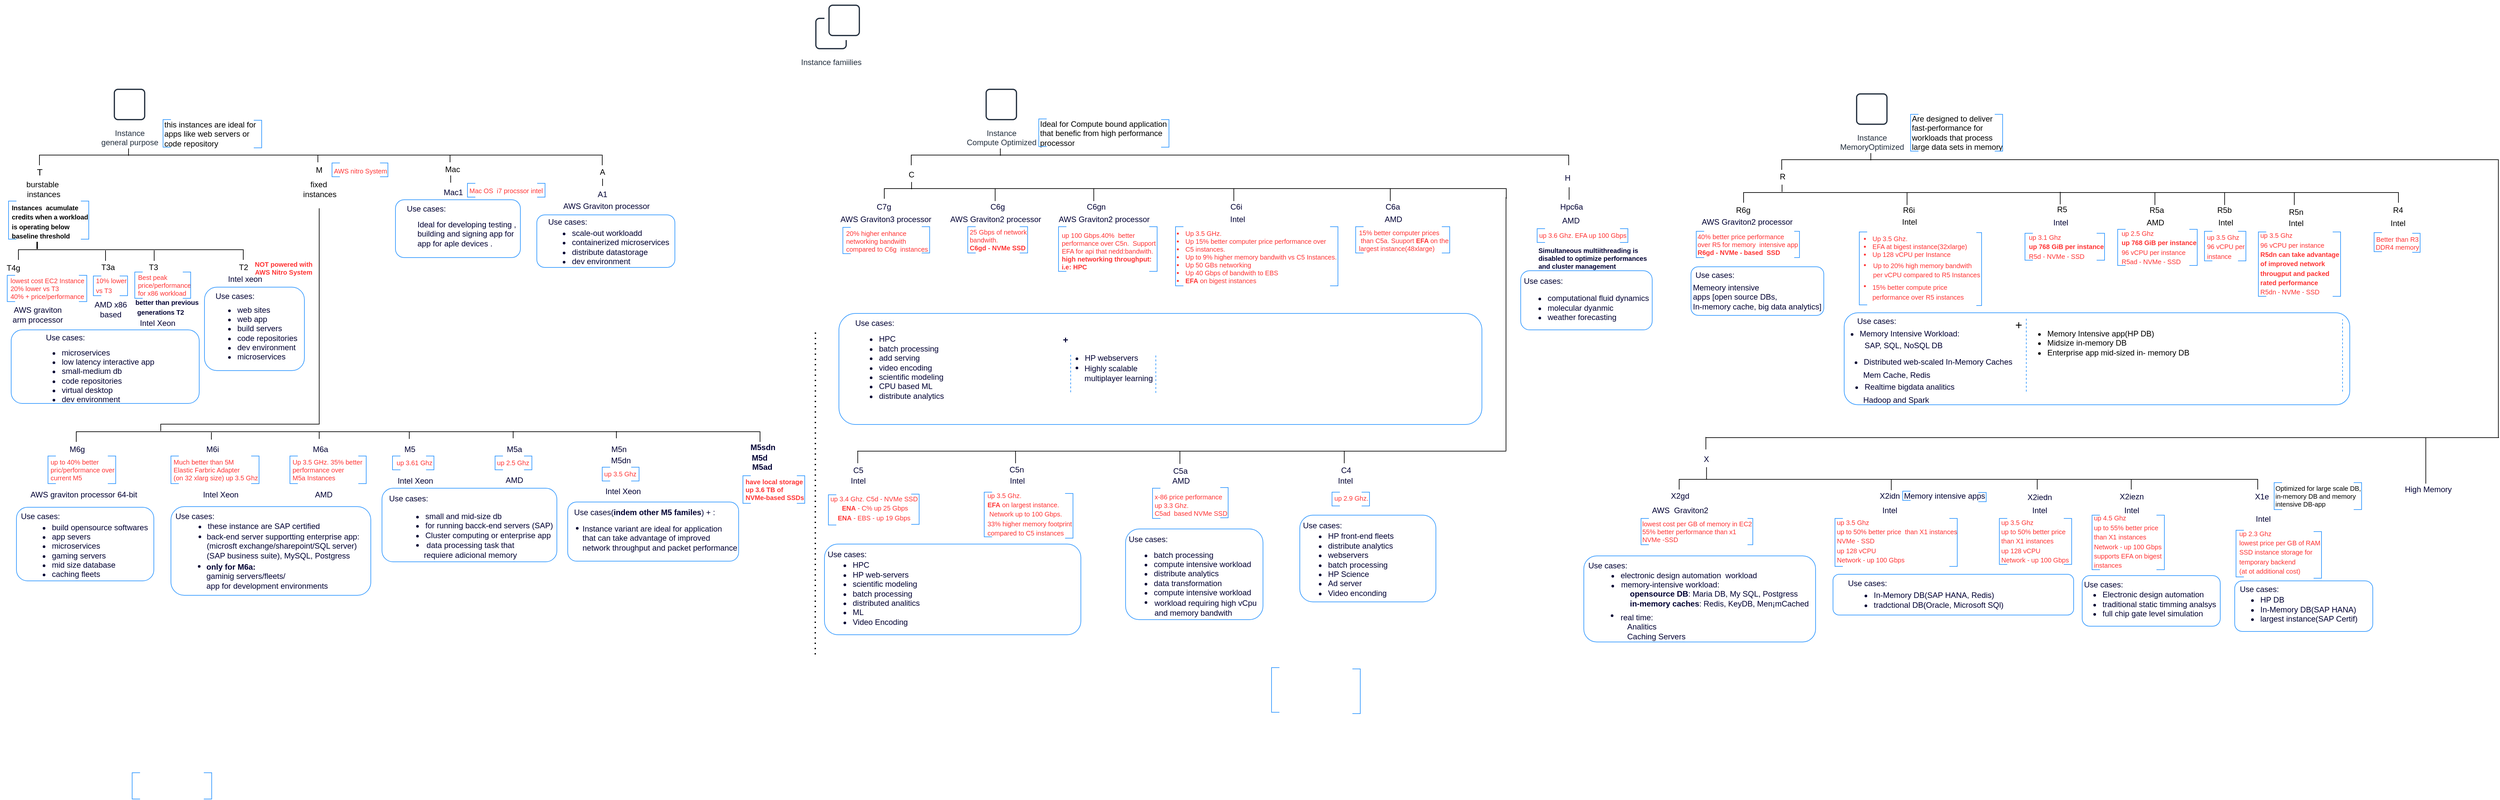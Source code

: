 <mxfile version="20.0.1" type="github">
  <diagram id="QT1x9H8c5nNVxde7SMxW" name="Page-1">
    <mxGraphModel dx="1177" dy="611" grid="1" gridSize="10" guides="1" tooltips="1" connect="1" arrows="1" fold="1" page="1" pageScale="1" pageWidth="4681" pageHeight="3300" math="0" shadow="0">
      <root>
        <mxCell id="0" />
        <mxCell id="1" parent="0" />
        <mxCell id="1dhXSzzZDEs2TOiL5ni3-90" value="&lt;br&gt;&lt;ul&gt;&lt;li&gt;Electronic design automation&lt;/li&gt;&lt;li&gt;&lt;span style=&quot;background-color: initial;&quot;&gt;traditional static timming analsys&lt;/span&gt;&lt;/li&gt;&lt;li&gt;&lt;span style=&quot;background-color: initial;&quot;&gt;full chip gate level simulation&amp;nbsp;&lt;/span&gt;&lt;/li&gt;&lt;/ul&gt;" style="text;html=1;align=left;verticalAlign=middle;resizable=0;points=[];autosize=1;strokeColor=none;fillColor=none;fontSize=12;fontColor=#000033;" vertex="1" parent="1">
          <mxGeometry x="3162" y="871" width="230" height="90" as="geometry" />
        </mxCell>
        <mxCell id="1dhXSzzZDEs2TOiL5ni3-47" value="&lt;div style=&quot;&quot;&gt;&lt;span style=&quot;background-color: initial; color: rgb(255, 51, 51); font-size: 10px;&quot;&gt;up 3.5 Ghz&lt;/span&gt;&lt;br&gt;&lt;/div&gt;&lt;div style=&quot;&quot;&gt;&lt;span style=&quot;background-color: initial; color: rgb(255, 51, 51); font-size: 10px;&quot;&gt;up to 50% better price&amp;nbsp;&amp;nbsp;&lt;/span&gt;&lt;span style=&quot;background-color: initial; color: rgb(255, 51, 51); font-size: 10px;&quot;&gt;than X1 instances&amp;nbsp;&lt;/span&gt;&lt;/div&gt;&lt;div style=&quot;&quot;&gt;&lt;span style=&quot;background-color: initial; color: rgb(255, 51, 51); font-size: 10px;&quot;&gt;NVMe - SSD&lt;/span&gt;&lt;/div&gt;&lt;div style=&quot;&quot;&gt;&lt;font color=&quot;#ff3333&quot;&gt;&lt;span style=&quot;font-size: 10px;&quot;&gt;up 128 vCPU&lt;/span&gt;&lt;/font&gt;&lt;/div&gt;&lt;div style=&quot;&quot;&gt;&lt;font color=&quot;#ff3333&quot;&gt;&lt;span style=&quot;font-size: 10px;&quot;&gt;Network - up 100 Gbps&lt;/span&gt;&lt;/font&gt;&lt;/div&gt;" style="text;html=1;align=left;verticalAlign=middle;resizable=0;points=[];autosize=1;strokeColor=none;fillColor=none;fontSize=12;fontColor=#000033;" vertex="1" parent="1">
          <mxGeometry x="2798" y="787" width="200" height="80" as="geometry" />
        </mxCell>
        <mxCell id="1dhXSzzZDEs2TOiL5ni3-17" value="&lt;font color=&quot;#ff3333&quot; style=&quot;font-size: 10px;&quot;&gt;up 3.5 Ghz&amp;nbsp;&lt;br&gt;&lt;/font&gt;&lt;span style=&quot;color: rgb(255, 51, 51); font-size: 10px;&quot;&gt;96 vCPU per &lt;br&gt;instance&lt;/span&gt;&lt;font color=&quot;#ff3333&quot; style=&quot;font-size: 10px;&quot;&gt;&lt;br&gt;&lt;/font&gt;" style="text;html=1;align=left;verticalAlign=middle;resizable=0;points=[];autosize=1;strokeColor=none;fillColor=none;fontSize=12;fontColor=#000033;" vertex="1" parent="1">
          <mxGeometry x="3361" y="354" width="70" height="50" as="geometry" />
        </mxCell>
        <mxCell id="QvMh1-cBsOVFUleXJhPq-36" value="" style="rounded=1;whiteSpace=wrap;html=1;fontSize=12;fontColor=#000033;fillColor=none;strokeColor=#3399FF;" parent="1" vertex="1">
          <mxGeometry x="2811" y="480" width="769" height="140" as="geometry" />
        </mxCell>
        <mxCell id="QvMh1-cBsOVFUleXJhPq-41" value="&lt;ul&gt;&lt;li&gt;Distributed web-scaled In-Memory Caches&amp;nbsp;&lt;/li&gt;&lt;/ul&gt;" style="text;html=1;align=center;verticalAlign=middle;resizable=0;points=[];autosize=1;strokeColor=none;fillColor=none;fontSize=12;fontColor=#000033;" parent="1" vertex="1">
          <mxGeometry x="2795" y="535" width="280" height="40" as="geometry" />
        </mxCell>
        <mxCell id="QvMh1-cBsOVFUleXJhPq-45" value="&lt;ul&gt;&lt;li&gt;Realtime bigdata analitics&lt;/li&gt;&lt;/ul&gt;" style="text;html=1;align=center;verticalAlign=middle;resizable=0;points=[];autosize=1;strokeColor=none;fillColor=none;fontSize=12;fontColor=#000033;" parent="1" vertex="1">
          <mxGeometry x="2795" y="573" width="190" height="40" as="geometry" />
        </mxCell>
        <mxCell id="QvMh1-cBsOVFUleXJhPq-40" value="&lt;ul&gt;&lt;li&gt;&lt;font style=&quot;font-size: 12px;&quot;&gt;Memory Intensive Workload:&lt;/font&gt;&lt;/li&gt;&lt;/ul&gt;" style="text;html=1;align=center;verticalAlign=middle;resizable=0;points=[];autosize=1;strokeColor=none;fillColor=none;fontSize=12;fontColor=#000033;" parent="1" vertex="1">
          <mxGeometry x="2785" y="492" width="210" height="40" as="geometry" />
        </mxCell>
        <mxCell id="Y4munU0hI8EtiIeRVAHa-95" value="&lt;span style=&quot;color: rgb(255, 51, 51); font-size: 10px;&quot;&gt;up 3.5 Ghz. &lt;br&gt;&lt;b&gt;EFA&lt;/b&gt; on largest instance.&lt;br&gt;&amp;nbsp;Network up to 100 Gbps.&lt;br&gt;33% higher memory footprint &lt;br&gt;compared to C5 instances&lt;br&gt;&lt;/span&gt;" style="text;html=1;align=left;verticalAlign=middle;resizable=0;points=[];autosize=1;strokeColor=none;fillColor=none;fontSize=12;fontColor=#000033;" parent="1" vertex="1">
          <mxGeometry x="1506" y="746" width="140" height="80" as="geometry" />
        </mxCell>
        <mxCell id="Y4munU0hI8EtiIeRVAHa-75" value="&lt;span style=&quot;color: rgb(255, 51, 51); font-size: 10px; text-align: left;&quot;&gt;up 3.6 Ghz. EFA up 100 Gbps&lt;/span&gt;" style="text;html=1;align=center;verticalAlign=middle;resizable=0;points=[];autosize=1;strokeColor=none;fillColor=none;fontSize=12;fontColor=#000033;" parent="1" vertex="1">
          <mxGeometry x="2338" y="352" width="150" height="20" as="geometry" />
        </mxCell>
        <mxCell id="Y4munU0hI8EtiIeRVAHa-59" value="" style="rounded=1;whiteSpace=wrap;html=1;fontSize=12;fontColor=#000033;fillColor=none;strokeColor=#3399FF;" parent="1" vertex="1">
          <mxGeometry x="1282" y="481" width="978" height="169" as="geometry" />
        </mxCell>
        <mxCell id="Y4munU0hI8EtiIeRVAHa-41" value="&lt;font&gt;up 100 Gbps.40%&amp;nbsp; better &lt;br&gt;performance over C5n.&amp;nbsp; Support&lt;br&gt;EFA for api that nedd:bandwith.&lt;br&gt;&lt;/font&gt;&lt;b&gt;high networking throughput: &lt;br&gt;i.e: HPC&lt;/b&gt;" style="text;html=1;align=left;verticalAlign=middle;resizable=0;points=[];autosize=1;strokeColor=none;fillColor=none;fontSize=10;fontColor=#FF3333;" parent="1" vertex="1">
          <mxGeometry x="1619" y="351" width="160" height="70" as="geometry" />
        </mxCell>
        <mxCell id="Y4munU0hI8EtiIeRVAHa-49" value="&lt;ul&gt;&lt;li&gt;&lt;font&gt;Up 3.5 GHz. &lt;/font&gt;&lt;/li&gt;&lt;li&gt;&lt;font&gt;Up 15% better computer price performance over&lt;/font&gt;&lt;/li&gt;&lt;li&gt;&lt;font&gt;C5 instances. &lt;/font&gt;&lt;/li&gt;&lt;li&gt;&lt;font&gt;Up to 9% higher memory bandwith vs C5 Instances.&lt;/font&gt;&lt;/li&gt;&lt;li&gt;&lt;font&gt;Up 50 GBs networking&lt;/font&gt;&lt;/li&gt;&lt;li&gt;&lt;font&gt;Up 40 Gbps of bandwith to EBS&lt;/font&gt;&lt;/li&gt;&lt;li&gt;&lt;font&gt;&lt;b&gt;EFA&lt;/b&gt; on bigest instances&lt;/font&gt;&lt;/li&gt;&lt;/ul&gt;" style="text;html=1;align=left;verticalAlign=middle;resizable=0;points=[];autosize=1;strokeColor=none;fillColor=none;fontSize=10;fontColor=#FF3333;" parent="1" vertex="1">
          <mxGeometry x="1767.27" y="340" width="290" height="110" as="geometry" />
        </mxCell>
        <mxCell id="JC6SgRXy9MHT9SMiRejr-31" value="" style="rounded=1;whiteSpace=wrap;html=1;fontSize=12;fontColor=#000033;fillColor=none;strokeColor=#3399FF;" parent="1" vertex="1">
          <mxGeometry x="317" y="441" width="152" height="127" as="geometry" />
        </mxCell>
        <mxCell id="JC6SgRXy9MHT9SMiRejr-28" value="" style="rounded=1;whiteSpace=wrap;html=1;fontSize=12;fontColor=#000033;fillColor=none;strokeColor=#3399FF;" parent="1" vertex="1">
          <mxGeometry x="23" y="506" width="286" height="112" as="geometry" />
        </mxCell>
        <mxCell id="_8k46CDn7pCFzb-syn-X-2" value="Instance famiilies" style="sketch=0;outlineConnect=0;fontColor=#232F3E;gradientColor=none;strokeColor=#232F3E;fillColor=#ffffff;dashed=0;verticalLabelPosition=bottom;verticalAlign=top;align=center;html=1;fontSize=12;fontStyle=0;aspect=fixed;shape=mxgraph.aws4.resourceIcon;resIcon=mxgraph.aws4.instance;" parent="1" vertex="1">
          <mxGeometry x="1240" y="25" width="60" height="60" as="geometry" />
        </mxCell>
        <mxCell id="_8k46CDn7pCFzb-syn-X-3" value="" style="sketch=0;outlineConnect=0;fontColor=#232F3E;gradientColor=none;strokeColor=#232F3E;fillColor=#ffffff;dashed=0;verticalLabelPosition=bottom;verticalAlign=top;align=center;html=1;fontSize=12;fontStyle=0;aspect=fixed;shape=mxgraph.aws4.resourceIcon;resIcon=mxgraph.aws4.instance;" parent="1" vertex="1">
          <mxGeometry x="1260" y="5" width="60" height="60" as="geometry" />
        </mxCell>
        <mxCell id="_8k46CDn7pCFzb-syn-X-4" value="Instance&lt;br&gt;general purpose" style="sketch=0;outlineConnect=0;fontColor=#232F3E;gradientColor=none;strokeColor=#232F3E;fillColor=#ffffff;dashed=0;verticalLabelPosition=bottom;verticalAlign=top;align=center;html=1;fontSize=12;fontStyle=0;aspect=fixed;shape=mxgraph.aws4.resourceIcon;resIcon=mxgraph.aws4.instance;" parent="1" vertex="1">
          <mxGeometry x="173" y="133" width="60" height="60" as="geometry" />
        </mxCell>
        <mxCell id="_8k46CDn7pCFzb-syn-X-5" value="" style="shape=partialRectangle;whiteSpace=wrap;html=1;bottom=1;right=1;left=1;top=0;fillColor=none;routingCenterX=-0.5;rotation=-180;direction=east;" parent="1" vertex="1">
          <mxGeometry x="66" y="240" width="856" height="15" as="geometry" />
        </mxCell>
        <mxCell id="_8k46CDn7pCFzb-syn-X-6" value="" style="line;strokeWidth=1;direction=south;html=1;" parent="1" vertex="1">
          <mxGeometry x="201" y="230" width="1" height="11" as="geometry" />
        </mxCell>
        <mxCell id="_8k46CDn7pCFzb-syn-X-7" value="" style="line;strokeWidth=1;direction=south;html=1;" parent="1" vertex="1">
          <mxGeometry x="489" y="240" width="1" height="11" as="geometry" />
        </mxCell>
        <mxCell id="_8k46CDn7pCFzb-syn-X-9" value="&lt;font style=&quot;font-size: 14px;&quot;&gt;T&lt;/font&gt;" style="text;html=1;align=center;verticalAlign=middle;resizable=0;points=[];autosize=1;strokeColor=none;fillColor=none;" parent="1" vertex="1">
          <mxGeometry x="56" y="256" width="20" height="20" as="geometry" />
        </mxCell>
        <mxCell id="_8k46CDn7pCFzb-syn-X-10" value="M" style="text;html=1;align=center;verticalAlign=middle;resizable=0;points=[];autosize=1;strokeColor=none;fillColor=none;fontSize=12;" parent="1" vertex="1">
          <mxGeometry x="476" y="253" width="30" height="20" as="geometry" />
        </mxCell>
        <mxCell id="_8k46CDn7pCFzb-syn-X-11" value="Mac" style="text;html=1;align=center;verticalAlign=middle;resizable=0;points=[];autosize=1;strokeColor=none;fillColor=none;fontSize=12;" parent="1" vertex="1">
          <mxGeometry x="674" y="252" width="40" height="20" as="geometry" />
        </mxCell>
        <mxCell id="_8k46CDn7pCFzb-syn-X-12" value="A" style="text;html=1;align=center;verticalAlign=middle;resizable=0;points=[];autosize=1;strokeColor=none;fillColor=none;fontSize=12;" parent="1" vertex="1">
          <mxGeometry x="912" y="256" width="20" height="20" as="geometry" />
        </mxCell>
        <mxCell id="_8k46CDn7pCFzb-syn-X-15" value="&lt;font style=&quot;font-size: 12px;&quot;&gt;burstable&amp;nbsp;&lt;br style=&quot;font-size: 12px;&quot;&gt;instances&lt;br style=&quot;font-size: 12px;&quot;&gt;&lt;/font&gt;" style="text;html=1;align=center;verticalAlign=middle;resizable=0;points=[];autosize=1;strokeColor=none;fillColor=none;fontSize=12;" parent="1" vertex="1">
          <mxGeometry x="37" y="277" width="70" height="30" as="geometry" />
        </mxCell>
        <mxCell id="_8k46CDn7pCFzb-syn-X-16" value="" style="shape=partialRectangle;whiteSpace=wrap;html=1;bottom=1;right=1;left=1;top=0;fillColor=none;routingCenterX=-0.5;rotation=-180;direction=east;" parent="1" vertex="1">
          <mxGeometry x="34" y="384" width="342" height="15" as="geometry" />
        </mxCell>
        <mxCell id="_8k46CDn7pCFzb-syn-X-17" value="" style="line;strokeWidth=2;direction=south;html=1;" parent="1" vertex="1">
          <mxGeometry x="62" y="372" width="1" height="11" as="geometry" />
        </mxCell>
        <mxCell id="_8k46CDn7pCFzb-syn-X-18" value="" style="line;strokeWidth=1;direction=south;html=1;" parent="1" vertex="1">
          <mxGeometry x="166" y="385" width="1" height="16" as="geometry" />
        </mxCell>
        <mxCell id="_8k46CDn7pCFzb-syn-X-22" value="T4g" style="text;html=1;align=center;verticalAlign=middle;resizable=0;points=[];autosize=1;strokeColor=none;fillColor=none;fontSize=12;" parent="1" vertex="1">
          <mxGeometry x="6" y="402" width="40" height="20" as="geometry" />
        </mxCell>
        <mxCell id="_8k46CDn7pCFzb-syn-X-23" value="T3a" style="text;html=1;align=center;verticalAlign=middle;resizable=0;points=[];autosize=1;strokeColor=none;fillColor=none;fontSize=12;" parent="1" vertex="1">
          <mxGeometry x="150" y="401" width="40" height="20" as="geometry" />
        </mxCell>
        <mxCell id="_8k46CDn7pCFzb-syn-X-24" value="T3" style="text;html=1;align=center;verticalAlign=middle;resizable=0;points=[];autosize=1;strokeColor=none;fillColor=none;fontSize=12;" parent="1" vertex="1">
          <mxGeometry x="224" y="401" width="30" height="20" as="geometry" />
        </mxCell>
        <mxCell id="_8k46CDn7pCFzb-syn-X-25" value="T2" style="text;html=1;align=center;verticalAlign=middle;resizable=0;points=[];autosize=1;strokeColor=none;fillColor=none;fontSize=12;" parent="1" vertex="1">
          <mxGeometry x="360.5" y="401" width="30" height="20" as="geometry" />
        </mxCell>
        <mxCell id="_8k46CDn7pCFzb-syn-X-26" value="" style="line;strokeWidth=1;direction=south;html=1;" parent="1" vertex="1">
          <mxGeometry x="240" y="385" width="1" height="16" as="geometry" />
        </mxCell>
        <mxCell id="JC6SgRXy9MHT9SMiRejr-1" value="&lt;font style=&quot;font-size: 10px;&quot;&gt;&lt;b&gt;Instances&amp;nbsp; acumulate &lt;br&gt;credits when a workload&amp;nbsp;&lt;br&gt;is operating below &lt;br&gt;baseline threshold&lt;/b&gt;&lt;/font&gt;" style="text;html=1;align=left;verticalAlign=middle;resizable=0;points=[];autosize=1;strokeColor=none;fillColor=none;" parent="1" vertex="1">
          <mxGeometry x="22" y="306" width="130" height="70" as="geometry" />
        </mxCell>
        <mxCell id="JC6SgRXy9MHT9SMiRejr-3" value="" style="strokeWidth=1;html=1;shape=mxgraph.flowchart.annotation_1;align=left;pointerEvents=1;fontColor=#000033;fillColor=none;direction=west;strokeColor=#3399FF;" parent="1" vertex="1">
          <mxGeometry x="129" y="310" width="12" height="58" as="geometry" />
        </mxCell>
        <mxCell id="JC6SgRXy9MHT9SMiRejr-4" value="" style="strokeWidth=1;html=1;shape=mxgraph.flowchart.annotation_1;align=left;pointerEvents=1;fontColor=#000033;fillColor=none;strokeColor=#3399FF;" parent="1" vertex="1">
          <mxGeometry x="17" y="423" width="12" height="40" as="geometry" />
        </mxCell>
        <mxCell id="JC6SgRXy9MHT9SMiRejr-5" value="" style="strokeWidth=1;html=1;shape=mxgraph.flowchart.annotation_1;align=left;pointerEvents=1;fontColor=#000033;fillColor=none;strokeColor=#3399FF;" parent="1" vertex="1">
          <mxGeometry x="19" y="310" width="12" height="58" as="geometry" />
        </mxCell>
        <mxCell id="JC6SgRXy9MHT9SMiRejr-7" value="&lt;font color=&quot;#ff3333&quot;&gt;lowest cost EC2 Instance&lt;br&gt;20% lower vs T3&lt;br&gt;40% + price/performance&lt;/font&gt;" style="text;html=1;align=left;verticalAlign=middle;resizable=0;points=[];autosize=1;strokeColor=none;fillColor=none;fontSize=10;" parent="1" vertex="1">
          <mxGeometry x="20" y="423" width="130" height="40" as="geometry" />
        </mxCell>
        <mxCell id="JC6SgRXy9MHT9SMiRejr-8" value="" style="strokeWidth=1;html=1;shape=mxgraph.flowchart.annotation_1;align=left;pointerEvents=1;fontColor=#000033;fillColor=none;direction=west;strokeColor=#3399FF;" parent="1" vertex="1">
          <mxGeometry x="126" y="423" width="12" height="40" as="geometry" />
        </mxCell>
        <mxCell id="JC6SgRXy9MHT9SMiRejr-10" value="AWS graviton &lt;br&gt;arm processor" style="text;html=1;align=center;verticalAlign=middle;resizable=0;points=[];autosize=1;strokeColor=none;fillColor=none;fontSize=12;fontColor=#000033;" parent="1" vertex="1">
          <mxGeometry x="18" y="468" width="90" height="30" as="geometry" />
        </mxCell>
        <mxCell id="JC6SgRXy9MHT9SMiRejr-11" value="" style="strokeWidth=1;html=1;shape=mxgraph.flowchart.annotation_1;align=left;pointerEvents=1;fontColor=#000033;fillColor=none;strokeColor=#3399FF;" parent="1" vertex="1">
          <mxGeometry x="207" y="1180" width="12" height="40" as="geometry" />
        </mxCell>
        <mxCell id="JC6SgRXy9MHT9SMiRejr-12" value="" style="strokeWidth=1;html=1;shape=mxgraph.flowchart.annotation_1;align=left;pointerEvents=1;fontColor=#000033;fillColor=none;direction=west;strokeColor=#3399FF;" parent="1" vertex="1">
          <mxGeometry x="316" y="1180" width="12" height="40" as="geometry" />
        </mxCell>
        <mxCell id="JC6SgRXy9MHT9SMiRejr-13" value="" style="strokeWidth=1;html=1;shape=mxgraph.flowchart.annotation_1;align=left;pointerEvents=1;fontColor=#000033;fillColor=none;strokeColor=#3399FF;" parent="1" vertex="1">
          <mxGeometry x="148" y="424" width="12" height="30" as="geometry" />
        </mxCell>
        <mxCell id="JC6SgRXy9MHT9SMiRejr-14" value="" style="strokeWidth=1;html=1;shape=mxgraph.flowchart.annotation_1;align=left;pointerEvents=1;fontColor=#000033;fillColor=none;direction=west;strokeColor=#3399FF;" parent="1" vertex="1">
          <mxGeometry x="188" y="424" width="12" height="30" as="geometry" />
        </mxCell>
        <mxCell id="JC6SgRXy9MHT9SMiRejr-15" value="&lt;font color=&quot;#ff3333&quot; style=&quot;font-size: 10px;&quot;&gt;10% lower &lt;br&gt;vs T3&lt;/font&gt;" style="text;html=1;align=left;verticalAlign=middle;resizable=0;points=[];autosize=1;strokeColor=none;fillColor=none;fontSize=12;fontColor=#000033;" parent="1" vertex="1">
          <mxGeometry x="150" y="418" width="60" height="40" as="geometry" />
        </mxCell>
        <mxCell id="JC6SgRXy9MHT9SMiRejr-16" value="Best peak &lt;br&gt;price/performance&lt;br&gt;for x86 workload" style="text;html=1;align=left;verticalAlign=middle;resizable=0;points=[];autosize=1;strokeColor=none;fillColor=none;fontSize=10;fontColor=#FF3333;" parent="1" vertex="1">
          <mxGeometry x="214" y="418" width="100" height="40" as="geometry" />
        </mxCell>
        <mxCell id="JC6SgRXy9MHT9SMiRejr-18" value="&lt;font style=&quot;font-size: 12px;&quot; color=&quot;#000033&quot;&gt;AMD x86&lt;br&gt;based&lt;br&gt;&lt;/font&gt;" style="text;html=1;align=center;verticalAlign=middle;resizable=0;points=[];autosize=1;strokeColor=none;fillColor=none;fontSize=10;fontColor=#FF3333;" parent="1" vertex="1">
          <mxGeometry x="144" y="460" width="60" height="30" as="geometry" />
        </mxCell>
        <mxCell id="JC6SgRXy9MHT9SMiRejr-19" value="Intel Xeon&amp;nbsp;" style="text;html=1;align=center;verticalAlign=middle;resizable=0;points=[];autosize=1;strokeColor=none;fillColor=none;fontSize=12;fontColor=#000033;" parent="1" vertex="1">
          <mxGeometry x="212" y="486" width="70" height="20" as="geometry" />
        </mxCell>
        <mxCell id="JC6SgRXy9MHT9SMiRejr-20" value="" style="strokeWidth=1;html=1;shape=mxgraph.flowchart.annotation_1;align=left;pointerEvents=1;fontColor=#000033;fillColor=none;strokeColor=#3399FF;" parent="1" vertex="1">
          <mxGeometry x="211" y="418" width="12" height="40" as="geometry" />
        </mxCell>
        <mxCell id="JC6SgRXy9MHT9SMiRejr-21" value="" style="strokeWidth=1;html=1;shape=mxgraph.flowchart.annotation_1;align=left;pointerEvents=1;fontColor=#000033;fillColor=none;direction=west;strokeColor=#3399FF;" parent="1" vertex="1">
          <mxGeometry x="284" y="418" width="12" height="40" as="geometry" />
        </mxCell>
        <mxCell id="JC6SgRXy9MHT9SMiRejr-22" value="Intel xeon&amp;nbsp;" style="text;html=1;align=center;verticalAlign=middle;resizable=0;points=[];autosize=1;strokeColor=none;fillColor=none;fontSize=12;fontColor=#000033;" parent="1" vertex="1">
          <mxGeometry x="345" y="419" width="70" height="20" as="geometry" />
        </mxCell>
        <mxCell id="JC6SgRXy9MHT9SMiRejr-24" value="&lt;font style=&quot;font-size: 10px;&quot;&gt;better than previous&lt;br&gt;&amp;nbsp;generations T2&lt;/font&gt;" style="text;html=1;align=left;verticalAlign=middle;resizable=0;points=[];autosize=1;strokeColor=none;fillColor=none;fontSize=12;fontColor=#000033;fontStyle=1" parent="1" vertex="1">
          <mxGeometry x="210" y="451" width="110" height="40" as="geometry" />
        </mxCell>
        <mxCell id="JC6SgRXy9MHT9SMiRejr-26" value="&lt;br&gt;&lt;ul&gt;&lt;li&gt;microservices&lt;/li&gt;&lt;li&gt;low latency interactive app&lt;/li&gt;&lt;li&gt;small-medium db&lt;/li&gt;&lt;li&gt;code repositories&lt;/li&gt;&lt;li&gt;virtual desktop&lt;/li&gt;&lt;li&gt;dev environment&lt;/li&gt;&lt;/ul&gt;" style="text;html=1;align=left;verticalAlign=middle;resizable=0;points=[];autosize=1;strokeColor=none;fillColor=none;fontSize=12;fontColor=#000033;" parent="1" vertex="1">
          <mxGeometry x="58" y="504" width="200" height="130" as="geometry" />
        </mxCell>
        <mxCell id="JC6SgRXy9MHT9SMiRejr-27" value="Use cases:" style="text;html=1;align=center;verticalAlign=middle;resizable=0;points=[];autosize=1;strokeColor=none;fillColor=none;fontSize=12;fontColor=#000033;" parent="1" vertex="1">
          <mxGeometry x="70" y="508" width="70" height="20" as="geometry" />
        </mxCell>
        <mxCell id="JC6SgRXy9MHT9SMiRejr-29" value="&lt;br&gt;&lt;ul&gt;&lt;li&gt;web sites&lt;/li&gt;&lt;li&gt;web app&lt;/li&gt;&lt;li&gt;build servers&lt;/li&gt;&lt;li&gt;code repositories&lt;/li&gt;&lt;li&gt;dev environment&lt;/li&gt;&lt;li&gt;microservices&lt;/li&gt;&lt;/ul&gt;" style="text;html=1;align=left;verticalAlign=middle;resizable=0;points=[];autosize=1;strokeColor=none;fillColor=none;fontSize=12;fontColor=#000033;" parent="1" vertex="1">
          <mxGeometry x="325" y="439" width="150" height="130" as="geometry" />
        </mxCell>
        <mxCell id="JC6SgRXy9MHT9SMiRejr-30" value="Use cases:" style="text;html=1;align=center;verticalAlign=middle;resizable=0;points=[];autosize=1;strokeColor=none;fillColor=none;fontSize=12;fontColor=#000033;" parent="1" vertex="1">
          <mxGeometry x="328" y="445" width="70" height="20" as="geometry" />
        </mxCell>
        <mxCell id="JC6SgRXy9MHT9SMiRejr-33" value="&lt;font style=&quot;font-size: 12px;&quot;&gt;fixed&amp;nbsp;&lt;br style=&quot;font-size: 12px;&quot;&gt;instances&lt;br style=&quot;font-size: 12px;&quot;&gt;&lt;/font&gt;" style="text;html=1;align=center;verticalAlign=middle;resizable=0;points=[];autosize=1;strokeColor=none;fillColor=none;fontSize=12;" parent="1" vertex="1">
          <mxGeometry x="456.5" y="277" width="70" height="30" as="geometry" />
        </mxCell>
        <mxCell id="JC6SgRXy9MHT9SMiRejr-34" value="" style="shape=partialRectangle;whiteSpace=wrap;html=1;bottom=1;right=1;left=1;top=0;fillColor=none;routingCenterX=-0.5;rotation=-180;direction=east;" parent="1" vertex="1">
          <mxGeometry x="122" y="661" width="1040" height="15" as="geometry" />
        </mxCell>
        <mxCell id="JC6SgRXy9MHT9SMiRejr-35" value="" style="line;strokeWidth=1;direction=south;html=1;" parent="1" vertex="1">
          <mxGeometry x="491" y="321" width="1" height="329" as="geometry" />
        </mxCell>
        <mxCell id="JC6SgRXy9MHT9SMiRejr-36" value="" style="line;strokeWidth=1;direction=west;html=1;" parent="1" vertex="1">
          <mxGeometry x="250" y="649" width="242" height="1" as="geometry" />
        </mxCell>
        <mxCell id="JC6SgRXy9MHT9SMiRejr-37" value="M5" style="text;html=1;align=center;verticalAlign=middle;resizable=0;points=[];autosize=1;strokeColor=none;fillColor=none;fontSize=12;fontColor=#000033;" parent="1" vertex="1">
          <mxGeometry x="613.5" y="678" width="30" height="20" as="geometry" />
        </mxCell>
        <mxCell id="JC6SgRXy9MHT9SMiRejr-44" value="" style="rounded=1;whiteSpace=wrap;html=1;fontSize=12;fontColor=#000033;fillColor=none;strokeColor=#3399FF;" parent="1" vertex="1">
          <mxGeometry x="587" y="747" width="266" height="112" as="geometry" />
        </mxCell>
        <mxCell id="JC6SgRXy9MHT9SMiRejr-45" value="&lt;br&gt;&lt;ul&gt;&lt;li&gt;small and mid-size db&lt;/li&gt;&lt;li&gt;&lt;span style=&quot;background-color: initial;&quot;&gt;for running bacck-end servers (SAP)&lt;/span&gt;&lt;br&gt;&lt;/li&gt;&lt;li&gt;Cluster computing or enterprise app&lt;/li&gt;&lt;li&gt;&lt;br&gt;&lt;/li&gt;&lt;/ul&gt;" style="text;html=1;align=left;verticalAlign=middle;resizable=0;points=[];autosize=1;strokeColor=none;fillColor=none;fontSize=12;fontColor=#000033;" parent="1" vertex="1">
          <mxGeometry x="611" y="754" width="250" height="100" as="geometry" />
        </mxCell>
        <mxCell id="JC6SgRXy9MHT9SMiRejr-46" value="Use cases:" style="text;html=1;align=center;verticalAlign=middle;resizable=0;points=[];autosize=1;strokeColor=none;fillColor=none;fontSize=12;fontColor=#000033;" parent="1" vertex="1">
          <mxGeometry x="592" y="753" width="70" height="20" as="geometry" />
        </mxCell>
        <mxCell id="JC6SgRXy9MHT9SMiRejr-47" value="&lt;span style=&quot;text-align: left; background-color: initial;&quot;&gt;data processing task that &lt;br&gt;requiere adicional memory&lt;/span&gt;" style="text;html=1;align=center;verticalAlign=middle;resizable=0;points=[];autosize=1;strokeColor=none;fillColor=none;fontSize=12;fontColor=#000033;" parent="1" vertex="1">
          <mxGeometry x="641" y="826" width="160" height="30" as="geometry" />
        </mxCell>
        <mxCell id="JC6SgRXy9MHT9SMiRejr-48" value="Intel Xeon&amp;nbsp;" style="text;html=1;align=center;verticalAlign=middle;resizable=0;points=[];autosize=1;strokeColor=none;fillColor=none;fontSize=12;fontColor=#000033;" parent="1" vertex="1">
          <mxGeometry x="603.5" y="726" width="70" height="20" as="geometry" />
        </mxCell>
        <mxCell id="JC6SgRXy9MHT9SMiRejr-49" value="M5a" style="text;html=1;align=center;verticalAlign=middle;resizable=0;points=[];autosize=1;strokeColor=none;fillColor=none;fontSize=12;fontColor=#000033;" parent="1" vertex="1">
          <mxGeometry x="767.5" y="678" width="40" height="20" as="geometry" />
        </mxCell>
        <mxCell id="JC6SgRXy9MHT9SMiRejr-53" value="AMD" style="text;html=1;align=center;verticalAlign=middle;resizable=0;points=[];autosize=1;strokeColor=none;fillColor=none;fontSize=12;fontColor=#000033;" parent="1" vertex="1">
          <mxGeometry x="767.5" y="725" width="40" height="20" as="geometry" />
        </mxCell>
        <mxCell id="JC6SgRXy9MHT9SMiRejr-58" value="M5n" style="text;html=1;align=center;verticalAlign=middle;resizable=0;points=[];autosize=1;strokeColor=none;fillColor=none;fontSize=12;fontColor=#000033;" parent="1" vertex="1">
          <mxGeometry x="926.5" y="678" width="40" height="20" as="geometry" />
        </mxCell>
        <mxCell id="JC6SgRXy9MHT9SMiRejr-59" value="M5dn" style="text;html=1;align=center;verticalAlign=middle;resizable=0;points=[];autosize=1;strokeColor=none;fillColor=none;fontSize=12;fontColor=#000033;" parent="1" vertex="1">
          <mxGeometry x="924.5" y="695" width="50" height="20" as="geometry" />
        </mxCell>
        <mxCell id="JC6SgRXy9MHT9SMiRejr-60" value="Intel Xeon&amp;nbsp;" style="text;html=1;align=center;verticalAlign=middle;resizable=0;points=[];autosize=1;strokeColor=none;fillColor=none;fontSize=12;fontColor=#000033;" parent="1" vertex="1">
          <mxGeometry x="919.5" y="742" width="70" height="20" as="geometry" />
        </mxCell>
        <mxCell id="JC6SgRXy9MHT9SMiRejr-64" value="" style="rounded=1;whiteSpace=wrap;html=1;fontSize=12;fontColor=#000033;fillColor=none;strokeColor=#3399FF;" parent="1" vertex="1">
          <mxGeometry x="869.5" y="768" width="260" height="90" as="geometry" />
        </mxCell>
        <mxCell id="JC6SgRXy9MHT9SMiRejr-65" value="Instance variant are ideal for application &lt;br&gt;that can take advantage of improved &lt;br&gt;network throughput and packet performance&amp;nbsp;" style="text;html=1;align=left;verticalAlign=middle;resizable=0;points=[];autosize=1;strokeColor=none;fillColor=none;fontSize=12;fontColor=#000033;" parent="1" vertex="1">
          <mxGeometry x="889.5" y="798" width="250" height="50" as="geometry" />
        </mxCell>
        <mxCell id="JC6SgRXy9MHT9SMiRejr-66" value="Use cases(&lt;b&gt;indem other M5 familes&lt;/b&gt;) + :" style="text;html=1;align=center;verticalAlign=middle;resizable=0;points=[];autosize=1;strokeColor=none;fillColor=none;fontSize=12;fontColor=#000033;" parent="1" vertex="1">
          <mxGeometry x="870.5" y="774" width="230" height="20" as="geometry" />
        </mxCell>
        <mxCell id="JC6SgRXy9MHT9SMiRejr-67" value="M6i" style="text;html=1;align=center;verticalAlign=middle;resizable=0;points=[];autosize=1;strokeColor=none;fillColor=none;fontSize=12;fontColor=#000033;" parent="1" vertex="1">
          <mxGeometry x="314" y="678" width="30" height="20" as="geometry" />
        </mxCell>
        <mxCell id="JC6SgRXy9MHT9SMiRejr-69" value="&lt;font color=&quot;#ff3333&quot;&gt;Much better than 5M&amp;nbsp;&lt;br&gt;Elastic Farbric Adapter&amp;nbsp;&lt;br&gt;(on 32 xlarg size) up 3.5 Ghz&lt;br&gt;&lt;/font&gt;" style="text;html=1;align=left;verticalAlign=middle;resizable=0;points=[];autosize=1;strokeColor=none;fillColor=none;fontSize=10;" parent="1" vertex="1">
          <mxGeometry x="268" y="699" width="140" height="40" as="geometry" />
        </mxCell>
        <mxCell id="JC6SgRXy9MHT9SMiRejr-70" value="" style="strokeWidth=1;html=1;shape=mxgraph.flowchart.annotation_1;align=left;pointerEvents=1;fontColor=#000033;fillColor=none;strokeColor=#3399FF;" parent="1" vertex="1">
          <mxGeometry x="266" y="698" width="12" height="42" as="geometry" />
        </mxCell>
        <mxCell id="JC6SgRXy9MHT9SMiRejr-71" value="" style="strokeWidth=1;html=1;shape=mxgraph.flowchart.annotation_1;align=left;pointerEvents=1;fontColor=#000033;fillColor=none;direction=west;strokeColor=#3399FF;" parent="1" vertex="1">
          <mxGeometry x="388" y="698" width="12" height="42" as="geometry" />
        </mxCell>
        <mxCell id="JC6SgRXy9MHT9SMiRejr-73" value="Intel Xeon&amp;nbsp;" style="text;html=1;align=center;verticalAlign=middle;resizable=0;points=[];autosize=1;strokeColor=none;fillColor=none;fontSize=12;fontColor=#000033;" parent="1" vertex="1">
          <mxGeometry x="308" y="747" width="70" height="20" as="geometry" />
        </mxCell>
        <mxCell id="JC6SgRXy9MHT9SMiRejr-74" value="" style="rounded=1;whiteSpace=wrap;html=1;fontSize=12;fontColor=#000033;fillColor=none;strokeColor=#3399FF;" parent="1" vertex="1">
          <mxGeometry x="266" y="775" width="304" height="135" as="geometry" />
        </mxCell>
        <mxCell id="JC6SgRXy9MHT9SMiRejr-75" value="&lt;br&gt;&lt;ul&gt;&lt;li&gt;these instance are SAP certified&lt;/li&gt;&lt;li&gt;&lt;br&gt;&lt;/li&gt;&lt;/ul&gt;" style="text;html=1;align=left;verticalAlign=middle;resizable=0;points=[];autosize=1;strokeColor=none;fillColor=none;fontSize=12;fontColor=#000033;" parent="1" vertex="1">
          <mxGeometry x="280" y="770" width="230" height="70" as="geometry" />
        </mxCell>
        <mxCell id="JC6SgRXy9MHT9SMiRejr-76" value="Use cases:" style="text;html=1;align=center;verticalAlign=middle;resizable=0;points=[];autosize=1;strokeColor=none;fillColor=none;fontSize=12;fontColor=#000033;" parent="1" vertex="1">
          <mxGeometry x="267" y="780" width="70" height="20" as="geometry" />
        </mxCell>
        <mxCell id="JC6SgRXy9MHT9SMiRejr-77" value="&lt;div style=&quot;text-align: left;&quot;&gt;&lt;span style=&quot;background-color: initial;&quot;&gt;back-end server supportting enterprise app:&lt;/span&gt;&lt;/div&gt;&lt;div style=&quot;text-align: left;&quot;&gt;&lt;span style=&quot;background-color: initial;&quot;&gt;(microsft exchange/sharepoint/SQL server)&lt;/span&gt;&lt;/div&gt;&lt;div style=&quot;text-align: left;&quot;&gt;&lt;span style=&quot;background-color: initial;&quot;&gt;(SAP business suite), MySQL, Postgress&amp;nbsp;&lt;/span&gt;&lt;/div&gt;" style="text;html=1;align=center;verticalAlign=middle;resizable=0;points=[];autosize=1;strokeColor=none;fillColor=none;fontSize=12;fontColor=#000033;" parent="1" vertex="1">
          <mxGeometry x="311" y="810" width="250" height="50" as="geometry" />
        </mxCell>
        <mxCell id="JC6SgRXy9MHT9SMiRejr-78" value="M6g" style="text;html=1;align=center;verticalAlign=middle;resizable=0;points=[];autosize=1;strokeColor=none;fillColor=none;fontSize=12;fontColor=#000033;" parent="1" vertex="1">
          <mxGeometry x="103" y="678" width="40" height="20" as="geometry" />
        </mxCell>
        <mxCell id="JC6SgRXy9MHT9SMiRejr-79" value="&lt;font color=&quot;#ff3333&quot;&gt;up to 40% better&lt;br&gt;pric/performance over &lt;br&gt;current M5&lt;br&gt;&lt;/font&gt;" style="text;html=1;align=left;verticalAlign=middle;resizable=0;points=[];autosize=1;strokeColor=none;fillColor=none;fontSize=10;" parent="1" vertex="1">
          <mxGeometry x="81" y="699" width="110" height="40" as="geometry" />
        </mxCell>
        <mxCell id="JC6SgRXy9MHT9SMiRejr-80" value="" style="strokeWidth=1;html=1;shape=mxgraph.flowchart.annotation_1;align=left;pointerEvents=1;fontColor=#000033;fillColor=none;strokeColor=#3399FF;" parent="1" vertex="1">
          <mxGeometry x="79" y="698" width="12" height="42" as="geometry" />
        </mxCell>
        <mxCell id="JC6SgRXy9MHT9SMiRejr-81" value="" style="strokeWidth=1;html=1;shape=mxgraph.flowchart.annotation_1;align=left;pointerEvents=1;fontColor=#000033;fillColor=none;direction=west;strokeColor=#3399FF;" parent="1" vertex="1">
          <mxGeometry x="170" y="698" width="12" height="42" as="geometry" />
        </mxCell>
        <mxCell id="JC6SgRXy9MHT9SMiRejr-82" value="AWS graviton processor 64-bit" style="text;html=1;align=center;verticalAlign=middle;resizable=0;points=[];autosize=1;strokeColor=none;fillColor=none;fontSize=12;fontColor=#000033;" parent="1" vertex="1">
          <mxGeometry x="43" y="747" width="180" height="20" as="geometry" />
        </mxCell>
        <mxCell id="JC6SgRXy9MHT9SMiRejr-83" value="" style="rounded=1;whiteSpace=wrap;html=1;fontSize=12;fontColor=#000033;fillColor=none;strokeColor=#3399FF;" parent="1" vertex="1">
          <mxGeometry x="31" y="776" width="209" height="112" as="geometry" />
        </mxCell>
        <mxCell id="JC6SgRXy9MHT9SMiRejr-84" value="&lt;br&gt;&lt;ul&gt;&lt;li&gt;build opensource softwares&lt;/li&gt;&lt;li&gt;app severs&lt;/li&gt;&lt;li&gt;microservices&lt;/li&gt;&lt;li&gt;gaming servers&lt;/li&gt;&lt;li&gt;mid size database&lt;/li&gt;&lt;li&gt;caching fleets&amp;nbsp;&lt;/li&gt;&lt;/ul&gt;" style="text;html=1;align=left;verticalAlign=middle;resizable=0;points=[];autosize=1;strokeColor=none;fillColor=none;fontSize=12;fontColor=#000033;" parent="1" vertex="1">
          <mxGeometry x="43" y="770" width="200" height="130" as="geometry" />
        </mxCell>
        <mxCell id="JC6SgRXy9MHT9SMiRejr-85" value="Use cases:" style="text;html=1;align=center;verticalAlign=middle;resizable=0;points=[];autosize=1;strokeColor=none;fillColor=none;fontSize=12;fontColor=#000033;" parent="1" vertex="1">
          <mxGeometry x="32" y="780" width="70" height="20" as="geometry" />
        </mxCell>
        <mxCell id="JC6SgRXy9MHT9SMiRejr-87" value="&lt;font color=&quot;#ff3333&quot;&gt;AWS nitro System&amp;nbsp;&lt;br&gt;&lt;/font&gt;" style="text;html=1;align=left;verticalAlign=middle;resizable=0;points=[];autosize=1;strokeColor=none;fillColor=none;fontSize=10;" parent="1" vertex="1">
          <mxGeometry x="512" y="254" width="100" height="20" as="geometry" />
        </mxCell>
        <mxCell id="JC6SgRXy9MHT9SMiRejr-88" value="" style="strokeWidth=1;html=1;shape=mxgraph.flowchart.annotation_1;align=left;pointerEvents=1;fontColor=#000033;fillColor=none;strokeColor=#3399FF;" parent="1" vertex="1">
          <mxGeometry x="511" y="252" width="12" height="21" as="geometry" />
        </mxCell>
        <mxCell id="JC6SgRXy9MHT9SMiRejr-89" value="" style="strokeWidth=1;html=1;shape=mxgraph.flowchart.annotation_1;align=left;pointerEvents=1;fontColor=#000033;fillColor=none;direction=west;strokeColor=#3399FF;" parent="1" vertex="1">
          <mxGeometry x="584" y="252" width="12" height="21" as="geometry" />
        </mxCell>
        <mxCell id="JC6SgRXy9MHT9SMiRejr-100" value="" style="strokeWidth=1;html=1;shape=mxgraph.flowchart.annotation_1;align=left;pointerEvents=1;fontColor=#000033;fillColor=none;strokeColor=#3399FF;" parent="1" vertex="1">
          <mxGeometry x="922" y="715" width="12" height="21" as="geometry" />
        </mxCell>
        <mxCell id="JC6SgRXy9MHT9SMiRejr-101" value="" style="strokeWidth=1;html=1;shape=mxgraph.flowchart.annotation_1;align=left;pointerEvents=1;fontColor=#000033;fillColor=none;direction=west;strokeColor=#3399FF;" parent="1" vertex="1">
          <mxGeometry x="966" y="715" width="12" height="21" as="geometry" />
        </mxCell>
        <mxCell id="JC6SgRXy9MHT9SMiRejr-102" value="&lt;span style=&quot;color: rgb(255, 51, 51); font-size: 10px; text-align: left;&quot;&gt;up 3.5 Ghz&lt;/span&gt;" style="text;html=1;align=center;verticalAlign=middle;resizable=0;points=[];autosize=1;strokeColor=none;fillColor=none;fontSize=12;fontColor=#000033;" parent="1" vertex="1">
          <mxGeometry x="919" y="715" width="60" height="20" as="geometry" />
        </mxCell>
        <mxCell id="JC6SgRXy9MHT9SMiRejr-106" value="" style="strokeWidth=1;html=1;shape=mxgraph.flowchart.annotation_1;align=left;pointerEvents=1;fontColor=#000033;fillColor=none;strokeColor=#3399FF;" parent="1" vertex="1">
          <mxGeometry x="759" y="698" width="12" height="21" as="geometry" />
        </mxCell>
        <mxCell id="JC6SgRXy9MHT9SMiRejr-107" value="" style="strokeWidth=1;html=1;shape=mxgraph.flowchart.annotation_1;align=left;pointerEvents=1;fontColor=#000033;fillColor=none;direction=west;strokeColor=#3399FF;" parent="1" vertex="1">
          <mxGeometry x="803" y="698" width="12" height="21" as="geometry" />
        </mxCell>
        <mxCell id="JC6SgRXy9MHT9SMiRejr-108" value="&lt;span style=&quot;color: rgb(255, 51, 51); font-size: 10px; text-align: left;&quot;&gt;up 2.5 Ghz&lt;/span&gt;" style="text;html=1;align=center;verticalAlign=middle;resizable=0;points=[];autosize=1;strokeColor=none;fillColor=none;fontSize=12;fontColor=#000033;" parent="1" vertex="1">
          <mxGeometry x="756" y="698" width="60" height="20" as="geometry" />
        </mxCell>
        <mxCell id="JC6SgRXy9MHT9SMiRejr-109" value="" style="strokeWidth=1;html=1;shape=mxgraph.flowchart.annotation_1;align=left;pointerEvents=1;fontColor=#000033;fillColor=none;strokeColor=#3399FF;" parent="1" vertex="1">
          <mxGeometry x="603" y="698" width="12" height="21" as="geometry" />
        </mxCell>
        <mxCell id="JC6SgRXy9MHT9SMiRejr-110" value="" style="strokeWidth=1;html=1;shape=mxgraph.flowchart.annotation_1;align=left;pointerEvents=1;fontColor=#000033;fillColor=none;direction=west;strokeColor=#3399FF;" parent="1" vertex="1">
          <mxGeometry x="654" y="698" width="12" height="21" as="geometry" />
        </mxCell>
        <mxCell id="JC6SgRXy9MHT9SMiRejr-111" value="&lt;span style=&quot;color: rgb(255, 51, 51); font-size: 10px; text-align: left;&quot;&gt;up 3.61 Ghz&lt;/span&gt;" style="text;html=1;align=center;verticalAlign=middle;resizable=0;points=[];autosize=1;strokeColor=none;fillColor=none;fontSize=12;fontColor=#000033;" parent="1" vertex="1">
          <mxGeometry x="601" y="698" width="70" height="20" as="geometry" />
        </mxCell>
        <mxCell id="JC6SgRXy9MHT9SMiRejr-112" value="M6a" style="text;html=1;align=center;verticalAlign=middle;resizable=0;points=[];autosize=1;strokeColor=none;fillColor=none;fontSize=12;fontColor=#000033;" parent="1" vertex="1">
          <mxGeometry x="473" y="678" width="40" height="20" as="geometry" />
        </mxCell>
        <mxCell id="JC6SgRXy9MHT9SMiRejr-113" value="&lt;font color=&quot;#ff3333&quot;&gt;Up 3.5 GHz. 35% better &lt;br&gt;performance over&amp;nbsp; &lt;br&gt;M5a Instances&lt;br&gt;&lt;/font&gt;" style="text;html=1;align=left;verticalAlign=middle;resizable=0;points=[];autosize=1;strokeColor=none;fillColor=none;fontSize=10;" parent="1" vertex="1">
          <mxGeometry x="449" y="699" width="120" height="40" as="geometry" />
        </mxCell>
        <mxCell id="JC6SgRXy9MHT9SMiRejr-114" value="" style="strokeWidth=1;html=1;shape=mxgraph.flowchart.annotation_1;align=left;pointerEvents=1;fontColor=#000033;fillColor=none;strokeColor=#3399FF;" parent="1" vertex="1">
          <mxGeometry x="447" y="698" width="12" height="42" as="geometry" />
        </mxCell>
        <mxCell id="JC6SgRXy9MHT9SMiRejr-115" value="" style="strokeWidth=1;html=1;shape=mxgraph.flowchart.annotation_1;align=left;pointerEvents=1;fontColor=#000033;fillColor=none;direction=west;strokeColor=#3399FF;" parent="1" vertex="1">
          <mxGeometry x="551" y="698" width="12" height="42" as="geometry" />
        </mxCell>
        <mxCell id="JC6SgRXy9MHT9SMiRejr-116" value="AMD" style="text;html=1;align=center;verticalAlign=middle;resizable=0;points=[];autosize=1;strokeColor=none;fillColor=none;fontSize=12;fontColor=#000033;" parent="1" vertex="1">
          <mxGeometry x="478" y="747" width="40" height="20" as="geometry" />
        </mxCell>
        <mxCell id="JC6SgRXy9MHT9SMiRejr-121" value="&lt;b&gt;only for M6a:&lt;br&gt;&lt;/b&gt;gaminig servers/fleets/&lt;br&gt;app for development environments&amp;nbsp;" style="text;html=1;align=left;verticalAlign=middle;resizable=0;points=[];autosize=1;strokeColor=none;fillColor=none;fontSize=12;fontColor=#000033;" parent="1" vertex="1">
          <mxGeometry x="318" y="856" width="200" height="50" as="geometry" />
        </mxCell>
        <mxCell id="JC6SgRXy9MHT9SMiRejr-122" value="&lt;ul&gt;&lt;li&gt;&lt;br&gt;&lt;/li&gt;&lt;/ul&gt;" style="text;html=1;align=center;verticalAlign=middle;resizable=0;points=[];autosize=1;strokeColor=none;fillColor=none;fontSize=12;fontColor=#000033;" parent="1" vertex="1">
          <mxGeometry x="270" y="845" width="60" height="40" as="geometry" />
        </mxCell>
        <mxCell id="JC6SgRXy9MHT9SMiRejr-124" value="" style="line;strokeWidth=1;direction=south;html=1;" parent="1" vertex="1">
          <mxGeometry x="250" y="649" width="1" height="11" as="geometry" />
        </mxCell>
        <mxCell id="JC6SgRXy9MHT9SMiRejr-126" value="" style="line;strokeWidth=1;direction=south;html=1;" parent="1" vertex="1">
          <mxGeometry x="327" y="662" width="1" height="11" as="geometry" />
        </mxCell>
        <mxCell id="JC6SgRXy9MHT9SMiRejr-127" value="" style="line;strokeWidth=1;direction=south;html=1;" parent="1" vertex="1">
          <mxGeometry x="491" y="661" width="1" height="11" as="geometry" />
        </mxCell>
        <mxCell id="JC6SgRXy9MHT9SMiRejr-128" value="" style="line;strokeWidth=1;direction=south;html=1;" parent="1" vertex="1">
          <mxGeometry x="628" y="661" width="1" height="11" as="geometry" />
        </mxCell>
        <mxCell id="JC6SgRXy9MHT9SMiRejr-131" value="" style="line;strokeWidth=1;direction=south;html=1;" parent="1" vertex="1">
          <mxGeometry x="786" y="660" width="1" height="11" as="geometry" />
        </mxCell>
        <mxCell id="JC6SgRXy9MHT9SMiRejr-132" value="&lt;ul&gt;&lt;li&gt;&lt;br&gt;&lt;/li&gt;&lt;/ul&gt;" style="text;html=1;align=center;verticalAlign=middle;resizable=0;points=[];autosize=1;strokeColor=none;fillColor=none;fontSize=12;fontColor=#000033;" parent="1" vertex="1">
          <mxGeometry x="845" y="787" width="60" height="40" as="geometry" />
        </mxCell>
        <mxCell id="JC6SgRXy9MHT9SMiRejr-136" value="M5sdn" style="text;html=1;align=center;verticalAlign=middle;resizable=0;points=[];autosize=1;strokeColor=none;fillColor=none;fontSize=12;fontColor=#000033;fontStyle=1" parent="1" vertex="1">
          <mxGeometry x="1140.5" y="675" width="50" height="20" as="geometry" />
        </mxCell>
        <mxCell id="JC6SgRXy9MHT9SMiRejr-137" value="M5d" style="text;html=1;align=center;verticalAlign=middle;resizable=0;points=[];autosize=1;strokeColor=none;fillColor=none;fontSize=12;fontColor=#000033;fontStyle=1" parent="1" vertex="1">
          <mxGeometry x="1140.5" y="691" width="40" height="20" as="geometry" />
        </mxCell>
        <mxCell id="JC6SgRXy9MHT9SMiRejr-138" value="M5ad" style="text;html=1;align=center;verticalAlign=middle;resizable=0;points=[];autosize=1;strokeColor=none;fillColor=none;fontSize=12;fontColor=#000033;fontStyle=1" parent="1" vertex="1">
          <mxGeometry x="1139.5" y="705" width="50" height="20" as="geometry" />
        </mxCell>
        <mxCell id="JC6SgRXy9MHT9SMiRejr-139" value="&lt;font color=&quot;#ff3333&quot;&gt;&lt;b&gt;have local storage&lt;br&gt;up 3.6 TB of&amp;nbsp;&lt;br&gt;NVMe-based SSDs&lt;/b&gt;&lt;br&gt;&lt;/font&gt;" style="text;html=1;align=left;verticalAlign=middle;resizable=0;points=[];autosize=1;strokeColor=none;fillColor=none;fontSize=10;" parent="1" vertex="1">
          <mxGeometry x="1138" y="729" width="100" height="40" as="geometry" />
        </mxCell>
        <mxCell id="JC6SgRXy9MHT9SMiRejr-140" value="" style="strokeWidth=1;html=1;shape=mxgraph.flowchart.annotation_1;align=left;pointerEvents=1;fontColor=#000033;fillColor=none;strokeColor=#3399FF;" parent="1" vertex="1">
          <mxGeometry x="1136" y="728" width="12" height="42" as="geometry" />
        </mxCell>
        <mxCell id="JC6SgRXy9MHT9SMiRejr-141" value="" style="strokeWidth=1;html=1;shape=mxgraph.flowchart.annotation_1;align=left;pointerEvents=1;fontColor=#000033;fillColor=none;direction=west;strokeColor=#3399FF;" parent="1" vertex="1">
          <mxGeometry x="1218" y="728" width="12" height="42" as="geometry" />
        </mxCell>
        <mxCell id="JC6SgRXy9MHT9SMiRejr-142" value="" style="line;strokeWidth=1;direction=south;html=1;" parent="1" vertex="1">
          <mxGeometry x="943" y="660" width="1" height="11" as="geometry" />
        </mxCell>
        <mxCell id="JC6SgRXy9MHT9SMiRejr-144" value="Mac1" style="text;html=1;align=center;verticalAlign=middle;resizable=0;points=[];autosize=1;strokeColor=none;fillColor=none;fontSize=12;fontColor=#000033;" parent="1" vertex="1">
          <mxGeometry x="675" y="287" width="40" height="20" as="geometry" />
        </mxCell>
        <mxCell id="JC6SgRXy9MHT9SMiRejr-145" value="&lt;font color=&quot;#ff3333&quot;&gt;Mac OS&amp;nbsp; i7 procssor intel&lt;br&gt;&lt;/font&gt;" style="text;html=1;align=left;verticalAlign=middle;resizable=0;points=[];autosize=1;strokeColor=none;fillColor=none;fontSize=10;" parent="1" vertex="1">
          <mxGeometry x="718" y="284" width="130" height="20" as="geometry" />
        </mxCell>
        <mxCell id="JC6SgRXy9MHT9SMiRejr-146" value="" style="strokeWidth=1;html=1;shape=mxgraph.flowchart.annotation_1;align=left;pointerEvents=1;fontColor=#000033;fillColor=none;strokeColor=#3399FF;" parent="1" vertex="1">
          <mxGeometry x="717" y="283" width="12" height="21" as="geometry" />
        </mxCell>
        <mxCell id="JC6SgRXy9MHT9SMiRejr-147" value="" style="strokeWidth=1;html=1;shape=mxgraph.flowchart.annotation_1;align=left;pointerEvents=1;fontColor=#000033;fillColor=none;direction=west;strokeColor=#3399FF;" parent="1" vertex="1">
          <mxGeometry x="823" y="283" width="12" height="21" as="geometry" />
        </mxCell>
        <mxCell id="JC6SgRXy9MHT9SMiRejr-148" value="" style="rounded=1;whiteSpace=wrap;html=1;fontSize=12;fontColor=#000033;fillColor=none;strokeColor=#3399FF;" parent="1" vertex="1">
          <mxGeometry x="607.5" y="308" width="190" height="88" as="geometry" />
        </mxCell>
        <mxCell id="JC6SgRXy9MHT9SMiRejr-149" value="Ideal for developing testing ,&lt;br&gt;building and signing app for&amp;nbsp;&lt;br&gt;app for aple devices ." style="text;html=1;align=left;verticalAlign=middle;resizable=0;points=[];autosize=1;strokeColor=none;fillColor=none;fontSize=12;fontColor=#000033;" parent="1" vertex="1">
          <mxGeometry x="638.5" y="335" width="170" height="50" as="geometry" />
        </mxCell>
        <mxCell id="JC6SgRXy9MHT9SMiRejr-150" value="Use cases:" style="text;html=1;align=center;verticalAlign=middle;resizable=0;points=[];autosize=1;strokeColor=none;fillColor=none;fontSize=12;fontColor=#000033;" parent="1" vertex="1">
          <mxGeometry x="618.5" y="312" width="70" height="20" as="geometry" />
        </mxCell>
        <mxCell id="JC6SgRXy9MHT9SMiRejr-151" value="" style="line;strokeWidth=1;direction=south;html=1;" parent="1" vertex="1">
          <mxGeometry x="690" y="240" width="1" height="11" as="geometry" />
        </mxCell>
        <mxCell id="JC6SgRXy9MHT9SMiRejr-152" value="" style="line;strokeWidth=1;direction=south;html=1;" parent="1" vertex="1">
          <mxGeometry x="691" y="271" width="1" height="11" as="geometry" />
        </mxCell>
        <mxCell id="JC6SgRXy9MHT9SMiRejr-153" value="AWS Graviton processor" style="text;html=1;align=center;verticalAlign=middle;resizable=0;points=[];autosize=1;strokeColor=none;fillColor=none;fontSize=12;fontColor=#000033;" parent="1" vertex="1">
          <mxGeometry x="853" y="308" width="150" height="20" as="geometry" />
        </mxCell>
        <mxCell id="JC6SgRXy9MHT9SMiRejr-154" value="" style="line;strokeWidth=1;direction=south;html=1;" parent="1" vertex="1">
          <mxGeometry x="922" y="276" width="1" height="11" as="geometry" />
        </mxCell>
        <mxCell id="JC6SgRXy9MHT9SMiRejr-155" value="A1" style="text;html=1;align=center;verticalAlign=middle;resizable=0;points=[];autosize=1;strokeColor=none;fillColor=none;fontSize=12;fontColor=#000033;" parent="1" vertex="1">
          <mxGeometry x="907" y="290" width="30" height="20" as="geometry" />
        </mxCell>
        <mxCell id="JC6SgRXy9MHT9SMiRejr-156" value="" style="rounded=1;whiteSpace=wrap;html=1;fontSize=12;fontColor=#000033;fillColor=none;strokeColor=#3399FF;" parent="1" vertex="1">
          <mxGeometry x="822.5" y="331" width="210" height="80" as="geometry" />
        </mxCell>
        <mxCell id="JC6SgRXy9MHT9SMiRejr-157" value="&lt;ul&gt;&lt;li&gt;scale-out workloadd&lt;/li&gt;&lt;li&gt;containerized microservices&lt;/li&gt;&lt;li&gt;distribute datastorage&lt;/li&gt;&lt;li&gt;dev environment&lt;/li&gt;&lt;/ul&gt;" style="text;html=1;align=left;verticalAlign=middle;resizable=0;points=[];autosize=1;strokeColor=none;fillColor=none;fontSize=12;fontColor=#000033;" parent="1" vertex="1">
          <mxGeometry x="833.5" y="335" width="200" height="90" as="geometry" />
        </mxCell>
        <mxCell id="JC6SgRXy9MHT9SMiRejr-158" value="Use cases:" style="text;html=1;align=center;verticalAlign=middle;resizable=0;points=[];autosize=1;strokeColor=none;fillColor=none;fontSize=12;fontColor=#000033;" parent="1" vertex="1">
          <mxGeometry x="833.5" y="332" width="70" height="20" as="geometry" />
        </mxCell>
        <mxCell id="Y4munU0hI8EtiIeRVAHa-1" value="this instances are ideal for &lt;br&gt;apps like web servers or &lt;br&gt;code repository&amp;nbsp;" style="text;html=1;align=left;verticalAlign=middle;resizable=0;points=[];autosize=1;strokeColor=none;fillColor=none;" parent="1" vertex="1">
          <mxGeometry x="254" y="183" width="150" height="50" as="geometry" />
        </mxCell>
        <mxCell id="Y4munU0hI8EtiIeRVAHa-2" value="" style="strokeWidth=1;html=1;shape=mxgraph.flowchart.annotation_1;align=left;pointerEvents=1;fontColor=#000033;fillColor=none;strokeColor=#3399FF;" parent="1" vertex="1">
          <mxGeometry x="254" y="186" width="12" height="42" as="geometry" />
        </mxCell>
        <mxCell id="Y4munU0hI8EtiIeRVAHa-3" value="" style="strokeWidth=1;html=1;shape=mxgraph.flowchart.annotation_1;align=left;pointerEvents=1;fontColor=#000033;fillColor=none;direction=west;strokeColor=#3399FF;" parent="1" vertex="1">
          <mxGeometry x="392" y="187" width="12" height="42" as="geometry" />
        </mxCell>
        <mxCell id="Y4munU0hI8EtiIeRVAHa-6" value="Instance&lt;br&gt;Compute Optimized" style="sketch=0;outlineConnect=0;fontColor=#232F3E;gradientColor=none;strokeColor=#232F3E;fillColor=#ffffff;dashed=0;verticalLabelPosition=bottom;verticalAlign=top;align=center;html=1;fontSize=12;fontStyle=0;aspect=fixed;shape=mxgraph.aws4.resourceIcon;resIcon=mxgraph.aws4.instance;" parent="1" vertex="1">
          <mxGeometry x="1499" y="133" width="60" height="60" as="geometry" />
        </mxCell>
        <mxCell id="Y4munU0hI8EtiIeRVAHa-7" value="" style="shape=partialRectangle;whiteSpace=wrap;html=1;bottom=1;right=1;left=1;top=0;fillColor=none;routingCenterX=-0.5;rotation=-180;direction=east;" parent="1" vertex="1">
          <mxGeometry x="1392" y="240" width="1000" height="15" as="geometry" />
        </mxCell>
        <mxCell id="Y4munU0hI8EtiIeRVAHa-8" value="" style="line;strokeWidth=1;direction=south;html=1;" parent="1" vertex="1">
          <mxGeometry x="1527" y="230" width="1" height="11" as="geometry" />
        </mxCell>
        <mxCell id="Y4munU0hI8EtiIeRVAHa-12" value="Ideal for Compute bound application&lt;br&gt;that benefic from high performance&lt;br&gt;processor" style="text;html=1;align=left;verticalAlign=middle;resizable=0;points=[];autosize=1;strokeColor=none;fillColor=none;" parent="1" vertex="1">
          <mxGeometry x="1586" y="182" width="210" height="50" as="geometry" />
        </mxCell>
        <mxCell id="Y4munU0hI8EtiIeRVAHa-13" value="" style="strokeWidth=1;html=1;shape=mxgraph.flowchart.annotation_1;align=left;pointerEvents=1;fontColor=#000033;fillColor=none;strokeColor=#3399FF;" parent="1" vertex="1">
          <mxGeometry x="1586" y="185" width="12" height="42" as="geometry" />
        </mxCell>
        <mxCell id="Y4munU0hI8EtiIeRVAHa-14" value="" style="strokeWidth=1;html=1;shape=mxgraph.flowchart.annotation_1;align=left;pointerEvents=1;fontColor=#000033;fillColor=none;direction=west;strokeColor=#3399FF;" parent="1" vertex="1">
          <mxGeometry x="1772" y="186" width="12" height="42" as="geometry" />
        </mxCell>
        <mxCell id="Y4munU0hI8EtiIeRVAHa-16" value="C" style="text;html=1;align=center;verticalAlign=middle;resizable=0;points=[];autosize=1;strokeColor=none;fillColor=none;" parent="1" vertex="1">
          <mxGeometry x="1382" y="260" width="20" height="20" as="geometry" />
        </mxCell>
        <mxCell id="Y4munU0hI8EtiIeRVAHa-17" value="" style="shape=partialRectangle;whiteSpace=wrap;html=1;bottom=1;right=1;left=1;top=0;fillColor=none;routingCenterX=-0.5;rotation=-180;direction=east;" parent="1" vertex="1">
          <mxGeometry x="1351" y="291" width="946" height="15" as="geometry" />
        </mxCell>
        <mxCell id="Y4munU0hI8EtiIeRVAHa-18" value="" style="line;strokeWidth=1;direction=south;html=1;" parent="1" vertex="1">
          <mxGeometry x="1392" y="281" width="1" height="11" as="geometry" />
        </mxCell>
        <mxCell id="Y4munU0hI8EtiIeRVAHa-20" value="NOT powered with &lt;br style=&quot;font-size: 10px;&quot;&gt;AWS Nitro System" style="text;html=1;align=center;verticalAlign=middle;resizable=0;points=[];autosize=1;strokeColor=none;fillColor=none;fontSize=10;fontColor=#FF3333;fontStyle=1" parent="1" vertex="1">
          <mxGeometry x="387" y="397" width="100" height="30" as="geometry" />
        </mxCell>
        <mxCell id="Y4munU0hI8EtiIeRVAHa-21" value="C7g" style="text;html=1;align=center;verticalAlign=middle;resizable=0;points=[];autosize=1;strokeColor=none;fillColor=none;fontSize=12;fontColor=#000033;" parent="1" vertex="1">
          <mxGeometry x="1330" y="309" width="40" height="20" as="geometry" />
        </mxCell>
        <mxCell id="Y4munU0hI8EtiIeRVAHa-22" value="AWS Graviton3 processor" style="text;html=1;align=center;verticalAlign=middle;resizable=0;points=[];autosize=1;strokeColor=none;fillColor=none;fontSize=12;fontColor=#000033;" parent="1" vertex="1">
          <mxGeometry x="1278" y="328" width="150" height="20" as="geometry" />
        </mxCell>
        <mxCell id="Y4munU0hI8EtiIeRVAHa-23" value="&lt;font color=&quot;#ff3333&quot;&gt;20% higher enhance &lt;br&gt;networking bandwith&lt;br&gt;compared to C6g&amp;nbsp; instances&lt;/font&gt;" style="text;html=1;align=left;verticalAlign=middle;resizable=0;points=[];autosize=1;strokeColor=none;fillColor=none;fontSize=10;" parent="1" vertex="1">
          <mxGeometry x="1291" y="351" width="140" height="40" as="geometry" />
        </mxCell>
        <mxCell id="Y4munU0hI8EtiIeRVAHa-24" value="" style="strokeWidth=1;html=1;shape=mxgraph.flowchart.annotation_1;align=left;pointerEvents=1;fontColor=#000033;fillColor=none;strokeColor=#3399FF;" parent="1" vertex="1">
          <mxGeometry x="1288" y="350" width="12" height="40" as="geometry" />
        </mxCell>
        <mxCell id="Y4munU0hI8EtiIeRVAHa-25" value="" style="strokeWidth=1;html=1;shape=mxgraph.flowchart.annotation_1;align=left;pointerEvents=1;fontColor=#000033;fillColor=none;direction=west;strokeColor=#3399FF;" parent="1" vertex="1">
          <mxGeometry x="1408" y="349" width="12" height="40" as="geometry" />
        </mxCell>
        <mxCell id="Y4munU0hI8EtiIeRVAHa-26" value="" style="line;strokeWidth=1;direction=south;html=1;" parent="1" vertex="1">
          <mxGeometry x="1519" y="291" width="1.27" height="19" as="geometry" />
        </mxCell>
        <mxCell id="Y4munU0hI8EtiIeRVAHa-27" value="C6g" style="text;html=1;align=center;verticalAlign=middle;resizable=0;points=[];autosize=1;strokeColor=none;fillColor=none;fontSize=12;fontColor=#000033;" parent="1" vertex="1">
          <mxGeometry x="1503" y="309" width="40" height="20" as="geometry" />
        </mxCell>
        <mxCell id="Y4munU0hI8EtiIeRVAHa-28" value="AWS Graviton2 processor" style="text;html=1;align=center;verticalAlign=middle;resizable=0;points=[];autosize=1;strokeColor=none;fillColor=none;fontSize=12;fontColor=#000033;" parent="1" vertex="1">
          <mxGeometry x="1444.5" y="328" width="150" height="20" as="geometry" />
        </mxCell>
        <mxCell id="Y4munU0hI8EtiIeRVAHa-29" value="&lt;font&gt;25 Gbps of network&amp;nbsp;&lt;br&gt;bandwith.&lt;br&gt;&lt;/font&gt;&lt;b&gt;C6gd - NVMe SSD&lt;/b&gt;" style="text;html=1;align=left;verticalAlign=middle;resizable=0;points=[];autosize=1;strokeColor=none;fillColor=none;fontSize=10;fontColor=#FF3333;" parent="1" vertex="1">
          <mxGeometry x="1479" y="349" width="110" height="40" as="geometry" />
        </mxCell>
        <mxCell id="Y4munU0hI8EtiIeRVAHa-30" value="" style="strokeWidth=1;html=1;shape=mxgraph.flowchart.annotation_1;align=left;pointerEvents=1;fontColor=#000033;fillColor=none;strokeColor=#3399FF;" parent="1" vertex="1">
          <mxGeometry x="1478" y="349" width="12" height="40" as="geometry" />
        </mxCell>
        <mxCell id="Y4munU0hI8EtiIeRVAHa-31" value="" style="strokeWidth=1;html=1;shape=mxgraph.flowchart.annotation_1;align=left;pointerEvents=1;fontColor=#000033;fillColor=none;direction=west;strokeColor=#3399FF;" parent="1" vertex="1">
          <mxGeometry x="1557" y="349" width="12" height="40" as="geometry" />
        </mxCell>
        <mxCell id="Y4munU0hI8EtiIeRVAHa-32" value="" style="line;strokeWidth=1;direction=south;html=1;" parent="1" vertex="1">
          <mxGeometry x="1669" y="291" width="1.27" height="19" as="geometry" />
        </mxCell>
        <mxCell id="Y4munU0hI8EtiIeRVAHa-33" value="C6gn" style="text;html=1;align=center;verticalAlign=middle;resizable=0;points=[];autosize=1;strokeColor=none;fillColor=none;fontSize=12;fontColor=#000033;" parent="1" vertex="1">
          <mxGeometry x="1653" y="309" width="40" height="20" as="geometry" />
        </mxCell>
        <mxCell id="Y4munU0hI8EtiIeRVAHa-34" value="AWS Graviton2 processor" style="text;html=1;align=center;verticalAlign=middle;resizable=0;points=[];autosize=1;strokeColor=none;fillColor=none;fontSize=12;fontColor=#000033;" parent="1" vertex="1">
          <mxGeometry x="1610" y="328" width="150" height="20" as="geometry" />
        </mxCell>
        <mxCell id="Y4munU0hI8EtiIeRVAHa-39" value="" style="strokeWidth=1;html=1;shape=mxgraph.flowchart.annotation_1;align=left;pointerEvents=1;fontColor=#000033;fillColor=none;strokeColor=#3399FF;" parent="1" vertex="1">
          <mxGeometry x="1616" y="349" width="12" height="68" as="geometry" />
        </mxCell>
        <mxCell id="Y4munU0hI8EtiIeRVAHa-40" value="" style="strokeWidth=1;html=1;shape=mxgraph.flowchart.annotation_1;align=left;pointerEvents=1;fontColor=#000033;fillColor=none;direction=west;strokeColor=#3399FF;" parent="1" vertex="1">
          <mxGeometry x="1754" y="349" width="12" height="68" as="geometry" />
        </mxCell>
        <mxCell id="Y4munU0hI8EtiIeRVAHa-44" value="" style="line;strokeWidth=1;direction=south;html=1;" parent="1" vertex="1">
          <mxGeometry x="1882" y="291" width="1.27" height="19" as="geometry" />
        </mxCell>
        <mxCell id="Y4munU0hI8EtiIeRVAHa-45" value="C6i" style="text;html=1;align=center;verticalAlign=middle;resizable=0;points=[];autosize=1;strokeColor=none;fillColor=none;fontSize=12;fontColor=#000033;" parent="1" vertex="1">
          <mxGeometry x="1871" y="309" width="30" height="20" as="geometry" />
        </mxCell>
        <mxCell id="Y4munU0hI8EtiIeRVAHa-46" value="Intel" style="text;html=1;align=center;verticalAlign=middle;resizable=0;points=[];autosize=1;strokeColor=none;fillColor=none;fontSize=12;fontColor=#000033;" parent="1" vertex="1">
          <mxGeometry x="1868" y="328" width="40" height="20" as="geometry" />
        </mxCell>
        <mxCell id="Y4munU0hI8EtiIeRVAHa-47" value="" style="strokeWidth=1;html=1;shape=mxgraph.flowchart.annotation_1;align=left;pointerEvents=1;fontColor=#000033;fillColor=none;strokeColor=#3399FF;" parent="1" vertex="1">
          <mxGeometry x="1794" y="349" width="12" height="90" as="geometry" />
        </mxCell>
        <mxCell id="Y4munU0hI8EtiIeRVAHa-48" value="" style="strokeWidth=1;html=1;shape=mxgraph.flowchart.annotation_1;align=left;pointerEvents=1;fontColor=#000033;fillColor=none;direction=west;strokeColor=#3399FF;" parent="1" vertex="1">
          <mxGeometry x="2029" y="349" width="12" height="90" as="geometry" />
        </mxCell>
        <mxCell id="Y4munU0hI8EtiIeRVAHa-50" value="" style="line;strokeWidth=1;direction=south;html=1;" parent="1" vertex="1">
          <mxGeometry x="2120" y="291" width="1.27" height="19" as="geometry" />
        </mxCell>
        <mxCell id="Y4munU0hI8EtiIeRVAHa-51" value="C6a" style="text;html=1;align=center;verticalAlign=middle;resizable=0;points=[];autosize=1;strokeColor=none;fillColor=none;fontSize=12;fontColor=#000033;" parent="1" vertex="1">
          <mxGeometry x="2104" y="309" width="40" height="20" as="geometry" />
        </mxCell>
        <mxCell id="Y4munU0hI8EtiIeRVAHa-52" value="AMD" style="text;html=1;align=center;verticalAlign=middle;resizable=0;points=[];autosize=1;strokeColor=none;fillColor=none;fontSize=12;fontColor=#000033;" parent="1" vertex="1">
          <mxGeometry x="2105" y="328" width="40" height="20" as="geometry" />
        </mxCell>
        <mxCell id="Y4munU0hI8EtiIeRVAHa-53" value="15% better computer prices&lt;br style=&quot;font-size: 10px;&quot;&gt;&amp;nbsp;than C5a. Suuport &lt;b&gt;EFA &lt;/b&gt;on the &lt;br style=&quot;font-size: 10px;&quot;&gt;largest instance(48xlarge)" style="text;html=1;align=left;verticalAlign=middle;resizable=0;points=[];autosize=1;strokeColor=none;fillColor=none;fontSize=10;fontColor=#FF3333;" parent="1" vertex="1">
          <mxGeometry x="2071" y="350" width="150" height="40" as="geometry" />
        </mxCell>
        <mxCell id="Y4munU0hI8EtiIeRVAHa-54" value="" style="strokeWidth=1;html=1;shape=mxgraph.flowchart.annotation_1;align=left;pointerEvents=1;fontColor=#000033;fillColor=none;strokeColor=#3399FF;" parent="1" vertex="1">
          <mxGeometry x="2068" y="349" width="12" height="40" as="geometry" />
        </mxCell>
        <mxCell id="Y4munU0hI8EtiIeRVAHa-55" value="" style="strokeWidth=1;html=1;shape=mxgraph.flowchart.annotation_1;align=left;pointerEvents=1;fontColor=#000033;fillColor=none;direction=west;strokeColor=#3399FF;" parent="1" vertex="1">
          <mxGeometry x="2199" y="349" width="12" height="40" as="geometry" />
        </mxCell>
        <mxCell id="Y4munU0hI8EtiIeRVAHa-60" value="&lt;br&gt;&lt;ul&gt;&lt;li&gt;HPC&lt;/li&gt;&lt;li&gt;batch processing&lt;/li&gt;&lt;li&gt;add serving&lt;/li&gt;&lt;li&gt;video encoding&lt;/li&gt;&lt;li&gt;scientific modeling&lt;/li&gt;&lt;li&gt;CPU based ML&lt;/li&gt;&lt;li&gt;distribute analytics&amp;nbsp;&lt;/li&gt;&lt;/ul&gt;" style="text;html=1;align=left;verticalAlign=middle;resizable=0;points=[];autosize=1;strokeColor=none;fillColor=none;fontSize=12;fontColor=#000033;" parent="1" vertex="1">
          <mxGeometry x="1301" y="486" width="160" height="140" as="geometry" />
        </mxCell>
        <mxCell id="Y4munU0hI8EtiIeRVAHa-63" value="&amp;nbsp; &lt;font style=&quot;font-size: 14px;&quot;&gt;&lt;b&gt;+&lt;/b&gt;&lt;/font&gt;&lt;br&gt;&lt;ul&gt;&lt;li&gt;HP webservers&lt;/li&gt;&lt;li&gt;&lt;br&gt;&lt;/li&gt;&lt;/ul&gt;" style="text;html=1;align=left;verticalAlign=middle;resizable=0;points=[];autosize=1;strokeColor=none;fillColor=none;fontSize=12;fontColor=#000033;" parent="1" vertex="1">
          <mxGeometry x="1614" y="512" width="140" height="70" as="geometry" />
        </mxCell>
        <mxCell id="Y4munU0hI8EtiIeRVAHa-64" value="&lt;div style=&quot;text-align: left;&quot;&gt;&lt;span style=&quot;background-color: initial; color: rgb(0, 0, 51); font-size: 12px;&quot;&gt;Highly scalable&lt;/span&gt;&lt;/div&gt;&lt;span style=&quot;color: rgb(0, 0, 51); font-size: 12px; background-color: initial;&quot;&gt;&lt;div style=&quot;text-align: left;&quot;&gt;&lt;span style=&quot;background-color: initial;&quot;&gt;multiplayer learning&lt;/span&gt;&lt;/div&gt;&lt;/span&gt;" style="text;html=1;align=center;verticalAlign=middle;resizable=0;points=[];autosize=1;strokeColor=none;fillColor=none;fontSize=14;fontColor=#FF3333;" parent="1" vertex="1">
          <mxGeometry x="1647" y="551" width="120" height="40" as="geometry" />
        </mxCell>
        <mxCell id="Y4munU0hI8EtiIeRVAHa-65" value="" style="endArrow=none;dashed=1;html=1;rounded=0;fontSize=14;fontColor=#000033;strokeColor=#3399FF;" parent="1" edge="1">
          <mxGeometry width="50" height="50" relative="1" as="geometry">
            <mxPoint x="1764" y="602" as="sourcePoint" />
            <mxPoint x="1764" y="544" as="targetPoint" />
          </mxGeometry>
        </mxCell>
        <mxCell id="Y4munU0hI8EtiIeRVAHa-66" value="" style="endArrow=none;dashed=1;html=1;rounded=0;fontSize=14;fontColor=#3399FF;strokeColor=#3399FF;" parent="1" edge="1">
          <mxGeometry width="50" height="50" relative="1" as="geometry">
            <mxPoint x="1634.5" y="601" as="sourcePoint" />
            <mxPoint x="1634.5" y="543" as="targetPoint" />
          </mxGeometry>
        </mxCell>
        <mxCell id="Y4munU0hI8EtiIeRVAHa-61" value="Use cases:" style="text;html=1;align=center;verticalAlign=middle;resizable=0;points=[];autosize=1;strokeColor=none;fillColor=none;fontSize=12;fontColor=#000033;" parent="1" vertex="1">
          <mxGeometry x="1301" y="486" width="70" height="20" as="geometry" />
        </mxCell>
        <mxCell id="Y4munU0hI8EtiIeRVAHa-67" value="" style="endArrow=none;dashed=1;html=1;dashPattern=1 3;strokeWidth=2;rounded=0;fontColor=#FF3333;" parent="1" edge="1">
          <mxGeometry width="50" height="50" relative="1" as="geometry">
            <mxPoint x="1246" y="1000" as="sourcePoint" />
            <mxPoint x="1246.234" y="507" as="targetPoint" />
          </mxGeometry>
        </mxCell>
        <mxCell id="Y4munU0hI8EtiIeRVAHa-68" value="" style="line;strokeWidth=1;direction=south;html=1;" parent="1" vertex="1">
          <mxGeometry x="2296" y="304" width="1.27" height="386" as="geometry" />
        </mxCell>
        <mxCell id="Y4munU0hI8EtiIeRVAHa-69" value="" style="line;strokeWidth=1;direction=west;html=1;" parent="1" vertex="1">
          <mxGeometry x="1310" y="690" width="987.01" height="1.27" as="geometry" />
        </mxCell>
        <mxCell id="Y4munU0hI8EtiIeRVAHa-70" value="" style="line;strokeWidth=1;direction=south;html=1;" parent="1" vertex="1">
          <mxGeometry x="2392" y="289" width="1.27" height="19" as="geometry" />
        </mxCell>
        <mxCell id="Y4munU0hI8EtiIeRVAHa-71" value="Hpc6a" style="text;html=1;align=center;verticalAlign=middle;resizable=0;points=[];autosize=1;strokeColor=none;fillColor=none;fontSize=12;fontColor=#000033;" parent="1" vertex="1">
          <mxGeometry x="2371" y="309" width="50" height="20" as="geometry" />
        </mxCell>
        <mxCell id="Y4munU0hI8EtiIeRVAHa-72" value="AMD" style="text;html=1;align=center;verticalAlign=middle;resizable=0;points=[];autosize=1;strokeColor=none;fillColor=none;fontSize=12;fontColor=#000033;" parent="1" vertex="1">
          <mxGeometry x="2375" y="330" width="40" height="20" as="geometry" />
        </mxCell>
        <mxCell id="Y4munU0hI8EtiIeRVAHa-73" value="" style="strokeWidth=1;html=1;shape=mxgraph.flowchart.annotation_1;align=left;pointerEvents=1;fontColor=#000033;fillColor=none;strokeColor=#3399FF;" parent="1" vertex="1">
          <mxGeometry x="2344" y="352" width="12" height="21" as="geometry" />
        </mxCell>
        <mxCell id="Y4munU0hI8EtiIeRVAHa-74" value="" style="strokeWidth=1;html=1;shape=mxgraph.flowchart.annotation_1;align=left;pointerEvents=1;fontColor=#000033;fillColor=none;direction=west;strokeColor=#3399FF;" parent="1" vertex="1">
          <mxGeometry x="2470" y="352" width="12" height="21" as="geometry" />
        </mxCell>
        <mxCell id="Y4munU0hI8EtiIeRVAHa-76" value="" style="rounded=1;whiteSpace=wrap;html=1;fontSize=12;fontColor=#000033;fillColor=none;strokeColor=#3399FF;" parent="1" vertex="1">
          <mxGeometry x="2319" y="416" width="200" height="90" as="geometry" />
        </mxCell>
        <mxCell id="Y4munU0hI8EtiIeRVAHa-77" value="&lt;br&gt;&lt;ul&gt;&lt;li&gt;computational fluid dynamics&lt;/li&gt;&lt;li&gt;molecular dyanmic&amp;nbsp;&lt;/li&gt;&lt;li&gt;weather forecasting&lt;/li&gt;&lt;/ul&gt;" style="text;html=1;align=left;verticalAlign=middle;resizable=0;points=[];autosize=1;strokeColor=none;fillColor=none;fontSize=12;fontColor=#000033;" parent="1" vertex="1">
          <mxGeometry x="2318" y="420" width="210" height="90" as="geometry" />
        </mxCell>
        <mxCell id="Y4munU0hI8EtiIeRVAHa-78" value="Use cases:" style="text;html=1;align=center;verticalAlign=middle;resizable=0;points=[];autosize=1;strokeColor=none;fillColor=none;fontSize=12;fontColor=#000033;" parent="1" vertex="1">
          <mxGeometry x="2318" y="422" width="70" height="20" as="geometry" />
        </mxCell>
        <mxCell id="Y4munU0hI8EtiIeRVAHa-80" value="Simultaneous multiithreading is &lt;br&gt;disabled to optimize performances &lt;br&gt;and cluster management" style="text;html=1;align=left;verticalAlign=middle;resizable=0;points=[];autosize=1;strokeColor=none;fillColor=none;fontSize=10;fontColor=#000033;fontStyle=1" parent="1" vertex="1">
          <mxGeometry x="2343.5" y="377" width="180" height="40" as="geometry" />
        </mxCell>
        <mxCell id="Y4munU0hI8EtiIeRVAHa-81" value="" style="line;strokeWidth=1;direction=south;html=1;" parent="1" vertex="1">
          <mxGeometry x="1310" y="690" width="1.27" height="19" as="geometry" />
        </mxCell>
        <mxCell id="Y4munU0hI8EtiIeRVAHa-82" value="C5" style="text;html=1;align=center;verticalAlign=middle;resizable=0;points=[];autosize=1;strokeColor=none;fillColor=none;fontSize=12;fontColor=#000033;" parent="1" vertex="1">
          <mxGeometry x="1296" y="710" width="30" height="20" as="geometry" />
        </mxCell>
        <mxCell id="Y4munU0hI8EtiIeRVAHa-83" value="Intel" style="text;html=1;align=center;verticalAlign=middle;resizable=0;points=[];autosize=1;strokeColor=none;fillColor=none;fontSize=12;fontColor=#000033;" parent="1" vertex="1">
          <mxGeometry x="1291" y="726" width="40" height="20" as="geometry" />
        </mxCell>
        <mxCell id="Y4munU0hI8EtiIeRVAHa-84" value="&lt;span style=&quot;color: rgb(255, 51, 51); font-size: 10px; text-align: left;&quot;&gt;up 3.4 Ghz. C5d - NVMe SSD&lt;br&gt;&amp;nbsp;&lt;b&gt;ENA&lt;/b&gt; - C% up 25 Gbps&lt;br&gt;&lt;b&gt;ENA&lt;/b&gt; - EBS - up 19 Gbps&lt;br&gt;&lt;br&gt;&lt;/span&gt;" style="text;html=1;align=center;verticalAlign=middle;resizable=0;points=[];autosize=1;strokeColor=none;fillColor=none;fontSize=12;fontColor=#000033;" parent="1" vertex="1">
          <mxGeometry x="1260" y="749" width="150" height="70" as="geometry" />
        </mxCell>
        <mxCell id="Y4munU0hI8EtiIeRVAHa-85" value="" style="strokeWidth=1;html=1;shape=mxgraph.flowchart.annotation_1;align=left;pointerEvents=1;fontColor=#000033;fillColor=none;strokeColor=#3399FF;" parent="1" vertex="1">
          <mxGeometry x="1266" y="757" width="12" height="46" as="geometry" />
        </mxCell>
        <mxCell id="Y4munU0hI8EtiIeRVAHa-86" value="" style="strokeWidth=1;html=1;shape=mxgraph.flowchart.annotation_1;align=left;pointerEvents=1;fontColor=#000033;fillColor=none;direction=west;strokeColor=#3399FF;" parent="1" vertex="1">
          <mxGeometry x="1392" y="756" width="12" height="46" as="geometry" />
        </mxCell>
        <mxCell id="Y4munU0hI8EtiIeRVAHa-87" value="" style="rounded=1;whiteSpace=wrap;html=1;fontSize=12;fontColor=#000033;fillColor=none;strokeColor=#3399FF;" parent="1" vertex="1">
          <mxGeometry x="1260" y="832" width="390" height="138" as="geometry" />
        </mxCell>
        <mxCell id="Y4munU0hI8EtiIeRVAHa-88" value="&lt;br&gt;&lt;ul&gt;&lt;li&gt;HPC&lt;/li&gt;&lt;li&gt;HP web-servers&amp;nbsp;&lt;/li&gt;&lt;li&gt;scientific modeling&lt;/li&gt;&lt;li&gt;batch processing&amp;nbsp;&lt;/li&gt;&lt;li&gt;distributed analitics&lt;/li&gt;&lt;li&gt;ML&lt;/li&gt;&lt;li&gt;Video Encoding&lt;/li&gt;&lt;/ul&gt;" style="text;html=1;align=left;verticalAlign=middle;resizable=0;points=[];autosize=1;strokeColor=none;fillColor=none;fontSize=12;fontColor=#000033;" parent="1" vertex="1">
          <mxGeometry x="1261" y="830" width="160" height="140" as="geometry" />
        </mxCell>
        <mxCell id="Y4munU0hI8EtiIeRVAHa-89" value="Use cases:" style="text;html=1;align=center;verticalAlign=middle;resizable=0;points=[];autosize=1;strokeColor=none;fillColor=none;fontSize=12;fontColor=#000033;" parent="1" vertex="1">
          <mxGeometry x="1259" y="838" width="70" height="20" as="geometry" />
        </mxCell>
        <mxCell id="Y4munU0hI8EtiIeRVAHa-90" value="H" style="text;html=1;align=center;verticalAlign=middle;resizable=0;points=[];autosize=1;strokeColor=none;fillColor=none;fontSize=12;fontColor=#000033;" parent="1" vertex="1">
          <mxGeometry x="2380" y="265" width="20" height="20" as="geometry" />
        </mxCell>
        <mxCell id="Y4munU0hI8EtiIeRVAHa-92" value="C5n" style="text;html=1;align=center;verticalAlign=middle;resizable=0;points=[];autosize=1;strokeColor=none;fillColor=none;fontSize=12;fontColor=#000033;" parent="1" vertex="1">
          <mxGeometry x="1532" y="709" width="40" height="20" as="geometry" />
        </mxCell>
        <mxCell id="Y4munU0hI8EtiIeRVAHa-93" value="" style="line;strokeWidth=1;direction=south;html=1;" parent="1" vertex="1">
          <mxGeometry x="1550" y="690" width="1.27" height="19" as="geometry" />
        </mxCell>
        <mxCell id="Y4munU0hI8EtiIeRVAHa-94" value="" style="strokeWidth=1;html=1;shape=mxgraph.flowchart.annotation_1;align=left;pointerEvents=1;fontColor=#000033;fillColor=none;strokeColor=#3399FF;" parent="1" vertex="1">
          <mxGeometry x="1503" y="753" width="12" height="68" as="geometry" />
        </mxCell>
        <mxCell id="Y4munU0hI8EtiIeRVAHa-96" value="" style="strokeWidth=1;html=1;shape=mxgraph.flowchart.annotation_1;align=left;pointerEvents=1;fontColor=#000033;fillColor=none;direction=west;strokeColor=#3399FF;" parent="1" vertex="1">
          <mxGeometry x="1626" y="755" width="12" height="68" as="geometry" />
        </mxCell>
        <mxCell id="Y4munU0hI8EtiIeRVAHa-97" value="Intel" style="text;html=1;align=center;verticalAlign=middle;resizable=0;points=[];autosize=1;strokeColor=none;fillColor=none;fontSize=12;fontColor=#000033;" parent="1" vertex="1">
          <mxGeometry x="1533" y="726" width="40" height="20" as="geometry" />
        </mxCell>
        <mxCell id="Y4munU0hI8EtiIeRVAHa-98" value="" style="line;strokeWidth=1;direction=south;html=1;" parent="1" vertex="1">
          <mxGeometry x="1800" y="691" width="1.27" height="19" as="geometry" />
        </mxCell>
        <mxCell id="Y4munU0hI8EtiIeRVAHa-99" value="C5a" style="text;html=1;align=center;verticalAlign=middle;resizable=0;points=[];autosize=1;strokeColor=none;fillColor=none;fontSize=12;fontColor=#000033;" parent="1" vertex="1">
          <mxGeometry x="1781" y="711" width="40" height="20" as="geometry" />
        </mxCell>
        <mxCell id="Y4munU0hI8EtiIeRVAHa-100" value="AMD" style="text;html=1;align=center;verticalAlign=middle;resizable=0;points=[];autosize=1;strokeColor=none;fillColor=none;fontSize=12;fontColor=#000033;" parent="1" vertex="1">
          <mxGeometry x="1782" y="726" width="40" height="20" as="geometry" />
        </mxCell>
        <mxCell id="Y4munU0hI8EtiIeRVAHa-101" value="" style="strokeWidth=1;html=1;shape=mxgraph.flowchart.annotation_1;align=left;pointerEvents=1;fontColor=#000033;fillColor=none;strokeColor=#3399FF;" parent="1" vertex="1">
          <mxGeometry x="1759" y="747" width="12" height="46" as="geometry" />
        </mxCell>
        <mxCell id="Y4munU0hI8EtiIeRVAHa-102" value="" style="strokeWidth=1;html=1;shape=mxgraph.flowchart.annotation_1;align=left;pointerEvents=1;fontColor=#000033;fillColor=none;direction=west;strokeColor=#3399FF;" parent="1" vertex="1">
          <mxGeometry x="1862" y="746" width="12" height="46" as="geometry" />
        </mxCell>
        <mxCell id="Y4munU0hI8EtiIeRVAHa-103" value="&lt;div style=&quot;text-align: left;&quot;&gt;&lt;span style=&quot;color: rgb(255, 51, 51); font-size: 10px; background-color: initial;&quot;&gt;x-86 price performance&lt;/span&gt;&lt;/div&gt;&lt;div style=&quot;color: rgb(255, 51, 51); font-size: 10px; text-align: left;&quot;&gt;&lt;span style=&quot;background-color: initial;&quot;&gt;up 3.3 Ghz.&lt;/span&gt;&lt;/div&gt;&lt;div style=&quot;color: rgb(255, 51, 51); font-size: 10px; text-align: left;&quot;&gt;&lt;span style=&quot;background-color: initial;&quot;&gt;C5ad&amp;nbsp; based NVMe SSD&lt;/span&gt;&lt;/div&gt;" style="text;html=1;align=center;verticalAlign=middle;resizable=0;points=[];autosize=1;strokeColor=none;fillColor=none;fontSize=12;fontColor=#000033;" parent="1" vertex="1">
          <mxGeometry x="1752" y="747" width="130" height="50" as="geometry" />
        </mxCell>
        <mxCell id="Y4munU0hI8EtiIeRVAHa-104" value="" style="rounded=1;whiteSpace=wrap;html=1;fontSize=12;fontColor=#000033;fillColor=none;strokeColor=#3399FF;" parent="1" vertex="1">
          <mxGeometry x="1718" y="809" width="209" height="138" as="geometry" />
        </mxCell>
        <mxCell id="Y4munU0hI8EtiIeRVAHa-105" value="&lt;br&gt;&lt;ul&gt;&lt;li&gt;batch processing&lt;/li&gt;&lt;li&gt;compute intensive workload&lt;/li&gt;&lt;li&gt;distribute analytics&lt;/li&gt;&lt;li&gt;data transformation&lt;/li&gt;&lt;li&gt;compute intensive workload&lt;/li&gt;&lt;li&gt;&lt;br&gt;&lt;/li&gt;&lt;/ul&gt;" style="text;html=1;align=left;verticalAlign=middle;resizable=0;points=[];autosize=1;strokeColor=none;fillColor=none;fontSize=12;fontColor=#000033;" parent="1" vertex="1">
          <mxGeometry x="1719" y="812" width="200" height="130" as="geometry" />
        </mxCell>
        <mxCell id="Y4munU0hI8EtiIeRVAHa-106" value="Use cases:" style="text;html=1;align=center;verticalAlign=middle;resizable=0;points=[];autosize=1;strokeColor=none;fillColor=none;fontSize=12;fontColor=#000033;" parent="1" vertex="1">
          <mxGeometry x="1717" y="815" width="70" height="20" as="geometry" />
        </mxCell>
        <mxCell id="Y4munU0hI8EtiIeRVAHa-107" value="&lt;span style=&quot;background-color: initial;&quot;&gt;workload requiring high vCpu &lt;br&gt;and memory bandwith&lt;/span&gt;" style="text;html=1;align=left;verticalAlign=middle;resizable=0;points=[];autosize=1;strokeColor=none;fillColor=none;fontSize=12;fontColor=#000033;" parent="1" vertex="1">
          <mxGeometry x="1760" y="914" width="170" height="30" as="geometry" />
        </mxCell>
        <mxCell id="Y4munU0hI8EtiIeRVAHa-108" value="" style="line;strokeWidth=1;direction=south;html=1;" parent="1" vertex="1">
          <mxGeometry x="2050" y="690" width="1.27" height="19" as="geometry" />
        </mxCell>
        <mxCell id="Y4munU0hI8EtiIeRVAHa-109" value="C4" style="text;html=1;align=center;verticalAlign=middle;resizable=0;points=[];autosize=1;strokeColor=none;fillColor=none;fontSize=12;fontColor=#000033;" parent="1" vertex="1">
          <mxGeometry x="2038" y="710" width="30" height="20" as="geometry" />
        </mxCell>
        <mxCell id="Y4munU0hI8EtiIeRVAHa-110" value="Intel" style="text;html=1;align=center;verticalAlign=middle;resizable=0;points=[];autosize=1;strokeColor=none;fillColor=none;fontSize=12;fontColor=#000033;" parent="1" vertex="1">
          <mxGeometry x="2032" y="726" width="40" height="20" as="geometry" />
        </mxCell>
        <mxCell id="Y4munU0hI8EtiIeRVAHa-113" value="&lt;div style=&quot;text-align: left;&quot;&gt;&lt;span style=&quot;background-color: initial; color: rgb(255, 51, 51); font-size: 10px;&quot;&gt;up 2.9 Ghz.&lt;/span&gt;&lt;br&gt;&lt;/div&gt;&lt;div style=&quot;color: rgb(255, 51, 51); font-size: 10px; text-align: left;&quot;&gt;&lt;br&gt;&lt;/div&gt;" style="text;html=1;align=center;verticalAlign=middle;resizable=0;points=[];autosize=1;strokeColor=none;fillColor=none;fontSize=12;fontColor=#000033;" parent="1" vertex="1">
          <mxGeometry x="2026" y="753" width="70" height="30" as="geometry" />
        </mxCell>
        <mxCell id="Y4munU0hI8EtiIeRVAHa-114" value="" style="rounded=1;whiteSpace=wrap;html=1;fontSize=12;fontColor=#000033;fillColor=none;strokeColor=#3399FF;" parent="1" vertex="1">
          <mxGeometry x="1983" y="788" width="207" height="132" as="geometry" />
        </mxCell>
        <mxCell id="Y4munU0hI8EtiIeRVAHa-115" value="&lt;br&gt;&lt;ul&gt;&lt;li&gt;HP front-end fleets&lt;/li&gt;&lt;li&gt;distribute analytics&lt;/li&gt;&lt;li&gt;webservers&lt;/li&gt;&lt;li&gt;batch processing&lt;/li&gt;&lt;li&gt;HP Science&lt;/li&gt;&lt;li&gt;Ad server&lt;/li&gt;&lt;li&gt;Video enconding&lt;/li&gt;&lt;/ul&gt;" style="text;html=1;align=left;verticalAlign=middle;resizable=0;points=[];autosize=1;strokeColor=none;fillColor=none;fontSize=12;fontColor=#000033;" parent="1" vertex="1">
          <mxGeometry x="1984" y="786" width="160" height="140" as="geometry" />
        </mxCell>
        <mxCell id="Y4munU0hI8EtiIeRVAHa-116" value="Use cases:" style="text;html=1;align=center;verticalAlign=middle;resizable=0;points=[];autosize=1;strokeColor=none;fillColor=none;fontSize=12;fontColor=#000033;" parent="1" vertex="1">
          <mxGeometry x="1982" y="794" width="70" height="20" as="geometry" />
        </mxCell>
        <mxCell id="Y4munU0hI8EtiIeRVAHa-118" value="" style="strokeWidth=1;html=1;shape=mxgraph.flowchart.annotation_1;align=left;pointerEvents=1;fontColor=#000033;fillColor=none;strokeColor=#3399FF;" parent="1" vertex="1">
          <mxGeometry x="2032" y="753" width="12" height="21" as="geometry" />
        </mxCell>
        <mxCell id="Y4munU0hI8EtiIeRVAHa-119" value="" style="strokeWidth=1;html=1;shape=mxgraph.flowchart.annotation_1;align=left;pointerEvents=1;fontColor=#000033;fillColor=none;direction=west;strokeColor=#3399FF;" parent="1" vertex="1">
          <mxGeometry x="2077" y="753" width="12" height="21" as="geometry" />
        </mxCell>
        <mxCell id="QvMh1-cBsOVFUleXJhPq-1" value="Instance&lt;br&gt;MemoryOptimized" style="sketch=0;outlineConnect=0;fontColor=#232F3E;gradientColor=none;strokeColor=#232F3E;fillColor=#ffffff;dashed=0;verticalLabelPosition=bottom;verticalAlign=top;align=center;html=1;fontSize=12;fontStyle=0;aspect=fixed;shape=mxgraph.aws4.resourceIcon;resIcon=mxgraph.aws4.instance;" parent="1" vertex="1">
          <mxGeometry x="2823" y="140" width="60" height="60" as="geometry" />
        </mxCell>
        <mxCell id="QvMh1-cBsOVFUleXJhPq-2" value="" style="shape=partialRectangle;whiteSpace=wrap;html=1;bottom=1;right=1;left=1;top=0;fillColor=none;routingCenterX=-0.5;rotation=-180;direction=east;" parent="1" vertex="1">
          <mxGeometry x="2716" y="247" width="1090" height="15" as="geometry" />
        </mxCell>
        <mxCell id="QvMh1-cBsOVFUleXJhPq-3" value="" style="line;strokeWidth=1;direction=south;html=1;" parent="1" vertex="1">
          <mxGeometry x="2851" y="237" width="1" height="11" as="geometry" />
        </mxCell>
        <mxCell id="QvMh1-cBsOVFUleXJhPq-6" value="Are designed to deliver &lt;br&gt;fast-performance for &lt;br&gt;workloads that process &lt;br&gt;large data sets in memory&amp;nbsp;" style="text;html=1;align=left;verticalAlign=middle;resizable=0;points=[];autosize=1;strokeColor=none;fillColor=none;" parent="1" vertex="1">
          <mxGeometry x="2912" y="176" width="160" height="60" as="geometry" />
        </mxCell>
        <mxCell id="QvMh1-cBsOVFUleXJhPq-7" value="" style="strokeWidth=1;html=1;shape=mxgraph.flowchart.annotation_1;align=left;pointerEvents=1;fontColor=#000033;fillColor=none;strokeColor=#3399FF;" parent="1" vertex="1">
          <mxGeometry x="2912" y="178" width="12" height="56" as="geometry" />
        </mxCell>
        <mxCell id="QvMh1-cBsOVFUleXJhPq-8" value="" style="strokeWidth=1;html=1;shape=mxgraph.flowchart.annotation_1;align=left;pointerEvents=1;fontColor=#000033;fillColor=none;direction=west;strokeColor=#3399FF;" parent="1" vertex="1">
          <mxGeometry x="3040" y="178" width="12" height="56" as="geometry" />
        </mxCell>
        <mxCell id="QvMh1-cBsOVFUleXJhPq-11" value="R" style="text;html=1;align=center;verticalAlign=middle;resizable=0;points=[];autosize=1;strokeColor=none;fillColor=none;" parent="1" vertex="1">
          <mxGeometry x="2707" y="263" width="20" height="20" as="geometry" />
        </mxCell>
        <mxCell id="QvMh1-cBsOVFUleXJhPq-12" value="" style="shape=partialRectangle;whiteSpace=wrap;html=1;bottom=1;right=1;left=1;top=0;fillColor=none;routingCenterX=-0.5;rotation=-180;direction=east;" parent="1" vertex="1">
          <mxGeometry x="2658" y="297" width="996" height="15" as="geometry" />
        </mxCell>
        <mxCell id="QvMh1-cBsOVFUleXJhPq-13" value="" style="line;strokeWidth=1;direction=south;html=1;" parent="1" vertex="1">
          <mxGeometry x="2716" y="285" width="1" height="11" as="geometry" />
        </mxCell>
        <mxCell id="QvMh1-cBsOVFUleXJhPq-17" value="R6g" style="text;html=1;align=center;verticalAlign=middle;resizable=0;points=[];autosize=1;strokeColor=none;fillColor=none;" parent="1" vertex="1">
          <mxGeometry x="2637" y="314" width="40" height="20" as="geometry" />
        </mxCell>
        <mxCell id="QvMh1-cBsOVFUleXJhPq-18" value="AWS Graviton2 processor" style="text;html=1;align=center;verticalAlign=middle;resizable=0;points=[];autosize=1;strokeColor=none;fillColor=none;fontSize=12;fontColor=#000033;" parent="1" vertex="1">
          <mxGeometry x="2588" y="332" width="150" height="20" as="geometry" />
        </mxCell>
        <mxCell id="QvMh1-cBsOVFUleXJhPq-19" value="40% better price performance&lt;br&gt;over R5 for memory&amp;nbsp; intensive app&lt;br&gt;&lt;b&gt;R6gd - NVMe - based&amp;nbsp; SSD&lt;/b&gt;" style="text;html=1;align=left;verticalAlign=middle;resizable=0;points=[];autosize=1;strokeColor=none;fillColor=none;fontSize=10;fontColor=#FF3333;" parent="1" vertex="1">
          <mxGeometry x="2586" y="356" width="170" height="40" as="geometry" />
        </mxCell>
        <mxCell id="QvMh1-cBsOVFUleXJhPq-20" value="" style="strokeWidth=1;html=1;shape=mxgraph.flowchart.annotation_1;align=left;pointerEvents=1;fontColor=#000033;fillColor=none;strokeColor=#3399FF;" parent="1" vertex="1">
          <mxGeometry x="2586" y="356" width="12" height="40" as="geometry" />
        </mxCell>
        <mxCell id="QvMh1-cBsOVFUleXJhPq-21" value="" style="strokeWidth=1;html=1;shape=mxgraph.flowchart.annotation_1;align=left;pointerEvents=1;fontColor=#000033;fillColor=none;direction=west;strokeColor=#3399FF;" parent="1" vertex="1">
          <mxGeometry x="2735" y="356" width="8" height="40" as="geometry" />
        </mxCell>
        <mxCell id="QvMh1-cBsOVFUleXJhPq-22" value="" style="rounded=1;whiteSpace=wrap;html=1;fontSize=12;fontColor=#000033;fillColor=none;strokeColor=#3399FF;" parent="1" vertex="1">
          <mxGeometry x="2578" y="410" width="202" height="74" as="geometry" />
        </mxCell>
        <mxCell id="QvMh1-cBsOVFUleXJhPq-23" value="Memeory intensive &lt;br&gt;apps [open source DBs, &lt;br&gt;In-memory cache, big data analytics]" style="text;html=1;align=left;verticalAlign=middle;resizable=0;points=[];autosize=1;strokeColor=none;fillColor=none;fontSize=12;fontColor=#000033;" parent="1" vertex="1">
          <mxGeometry x="2579" y="431" width="210" height="50" as="geometry" />
        </mxCell>
        <mxCell id="QvMh1-cBsOVFUleXJhPq-24" value="Use cases:" style="text;html=1;align=center;verticalAlign=middle;resizable=0;points=[];autosize=1;strokeColor=none;fillColor=none;fontSize=12;fontColor=#000033;" parent="1" vertex="1">
          <mxGeometry x="2579" y="413" width="70" height="20" as="geometry" />
        </mxCell>
        <mxCell id="QvMh1-cBsOVFUleXJhPq-25" value="" style="line;strokeWidth=1;direction=south;html=1;" parent="1" vertex="1">
          <mxGeometry x="2906" y="297" width="1.27" height="19" as="geometry" />
        </mxCell>
        <mxCell id="QvMh1-cBsOVFUleXJhPq-27" value="R6i" style="text;html=1;align=center;verticalAlign=middle;resizable=0;points=[];autosize=1;strokeColor=none;fillColor=none;" parent="1" vertex="1">
          <mxGeometry x="2894" y="314" width="30" height="20" as="geometry" />
        </mxCell>
        <mxCell id="QvMh1-cBsOVFUleXJhPq-28" value="Intel" style="text;html=1;align=center;verticalAlign=middle;resizable=0;points=[];autosize=1;strokeColor=none;fillColor=none;" parent="1" vertex="1">
          <mxGeometry x="2890" y="332" width="40" height="20" as="geometry" />
        </mxCell>
        <mxCell id="QvMh1-cBsOVFUleXJhPq-29" value="" style="strokeWidth=1;html=1;shape=mxgraph.flowchart.annotation_1;align=left;pointerEvents=1;fontColor=#000033;fillColor=none;strokeColor=#3399FF;" parent="1" vertex="1">
          <mxGeometry x="2834" y="357" width="12" height="111" as="geometry" />
        </mxCell>
        <mxCell id="QvMh1-cBsOVFUleXJhPq-30" value="" style="strokeWidth=1;html=1;shape=mxgraph.flowchart.annotation_1;align=left;pointerEvents=1;fontColor=#000033;fillColor=none;direction=west;strokeColor=#3399FF;" parent="1" vertex="1">
          <mxGeometry x="3012" y="358" width="8" height="111" as="geometry" />
        </mxCell>
        <mxCell id="QvMh1-cBsOVFUleXJhPq-31" value="&lt;ul&gt;&lt;li&gt;Up 3.5 Ghz.&lt;/li&gt;&lt;li&gt;EFA at bigest instance(32xlarge)&lt;/li&gt;&lt;li&gt;Up 128 vCPU per Instance&lt;/li&gt;&lt;/ul&gt;&lt;div&gt;&lt;br&gt;&lt;/div&gt;&lt;div&gt;&lt;br&gt;&lt;/div&gt;&lt;div&gt;&lt;br&gt;&lt;/div&gt;" style="text;html=1;align=left;verticalAlign=middle;resizable=0;points=[];autosize=1;strokeColor=none;fillColor=none;fontSize=10;fontColor=#FF3333;" parent="1" vertex="1">
          <mxGeometry x="2812" y="347" width="200" height="100" as="geometry" />
        </mxCell>
        <mxCell id="QvMh1-cBsOVFUleXJhPq-32" value="&lt;span style=&quot;color: rgb(255, 51, 51); font-size: 10px; background-color: initial;&quot;&gt;15% better compute price &lt;br&gt;performance over R5 instances&lt;/span&gt;" style="text;html=1;align=left;verticalAlign=middle;resizable=0;points=[];autosize=1;strokeColor=none;fillColor=none;" parent="1" vertex="1">
          <mxGeometry x="2852" y="428" width="150" height="40" as="geometry" />
        </mxCell>
        <mxCell id="QvMh1-cBsOVFUleXJhPq-33" value="&lt;span style=&quot;color: rgb(255, 51, 51); font-size: 10px; background-color: initial;&quot;&gt;Up to 20% high memory bandwith &lt;br&gt;per vCPU compared to R5 Instances&lt;/span&gt;&lt;br&gt;&lt;font color=&quot;#ff3333&quot;&gt;&lt;span style=&quot;font-size: 10px;&quot;&gt;&lt;br&gt;&lt;/span&gt;&lt;/font&gt;" style="text;html=1;align=left;verticalAlign=middle;resizable=0;points=[];autosize=1;strokeColor=none;fillColor=none;" parent="1" vertex="1">
          <mxGeometry x="2853" y="397" width="180" height="50" as="geometry" />
        </mxCell>
        <mxCell id="QvMh1-cBsOVFUleXJhPq-34" value="&lt;ul style=&quot;font-size: 10px;&quot;&gt;&lt;li style=&quot;font-size: 10px;&quot;&gt;&lt;br style=&quot;font-size: 10px;&quot;&gt;&lt;/li&gt;&lt;/ul&gt;" style="text;html=1;align=center;verticalAlign=middle;resizable=0;points=[];autosize=1;strokeColor=none;fillColor=none;fontColor=#FF3333;fontSize=10;" parent="1" vertex="1">
          <mxGeometry x="2803" y="387" width="60" height="40" as="geometry" />
        </mxCell>
        <mxCell id="QvMh1-cBsOVFUleXJhPq-35" value="&lt;ul style=&quot;font-size: 10px;&quot;&gt;&lt;li style=&quot;font-size: 10px;&quot;&gt;&lt;br style=&quot;font-size: 10px;&quot;&gt;&lt;/li&gt;&lt;/ul&gt;" style="text;html=1;align=center;verticalAlign=middle;resizable=0;points=[];autosize=1;strokeColor=none;fillColor=none;fontColor=#FF3333;fontSize=10;" parent="1" vertex="1">
          <mxGeometry x="2803" y="419" width="60" height="40" as="geometry" />
        </mxCell>
        <mxCell id="QvMh1-cBsOVFUleXJhPq-38" value="Use cases:" style="text;html=1;align=center;verticalAlign=middle;resizable=0;points=[];autosize=1;strokeColor=none;fillColor=none;fontSize=12;fontColor=#000033;" parent="1" vertex="1">
          <mxGeometry x="2825" y="483" width="70" height="20" as="geometry" />
        </mxCell>
        <mxCell id="QvMh1-cBsOVFUleXJhPq-42" value="SAP, SQL, NoSQL DB" style="text;html=1;align=left;verticalAlign=middle;resizable=0;points=[];autosize=1;strokeColor=none;fillColor=none;fontSize=12;fontColor=#000033;" parent="1" vertex="1">
          <mxGeometry x="2840" y="520" width="130" height="20" as="geometry" />
        </mxCell>
        <mxCell id="QvMh1-cBsOVFUleXJhPq-43" value="Mem Cache, Redis" style="text;html=1;align=left;verticalAlign=middle;resizable=0;points=[];autosize=1;strokeColor=none;fillColor=none;fontSize=12;fontColor=#000033;" parent="1" vertex="1">
          <mxGeometry x="2838.27" y="565" width="120" height="20" as="geometry" />
        </mxCell>
        <mxCell id="QvMh1-cBsOVFUleXJhPq-44" value="Hadoop and Spark" style="text;html=1;align=left;verticalAlign=middle;resizable=0;points=[];autosize=1;strokeColor=none;fillColor=none;fontSize=12;fontColor=#000033;" parent="1" vertex="1">
          <mxGeometry x="2838" y="603" width="120" height="20" as="geometry" />
        </mxCell>
        <mxCell id="QvMh1-cBsOVFUleXJhPq-46" value="" style="line;strokeWidth=1;direction=south;html=1;" parent="1" vertex="1">
          <mxGeometry x="3139" y="296" width="1.27" height="19" as="geometry" />
        </mxCell>
        <mxCell id="QvMh1-cBsOVFUleXJhPq-47" value="R5" style="text;html=1;align=center;verticalAlign=middle;resizable=0;points=[];autosize=1;strokeColor=none;fillColor=none;" parent="1" vertex="1">
          <mxGeometry x="3127" y="313" width="30" height="20" as="geometry" />
        </mxCell>
        <mxCell id="QvMh1-cBsOVFUleXJhPq-48" value="Intel" style="text;html=1;align=center;verticalAlign=middle;resizable=0;points=[];autosize=1;strokeColor=none;fillColor=none;fontSize=12;fontColor=#000033;" parent="1" vertex="1">
          <mxGeometry x="3120" y="333" width="40" height="20" as="geometry" />
        </mxCell>
        <mxCell id="QvMh1-cBsOVFUleXJhPq-49" value="&lt;font color=&quot;#ff3333&quot; style=&quot;font-size: 10px;&quot;&gt;up 3.1 Ghz&amp;nbsp;&lt;br&gt;&lt;b&gt;up 768 GiB per instance&lt;/b&gt;&amp;nbsp;&lt;br&gt;R5d - NVMe - SSD&lt;/font&gt;" style="text;html=1;align=left;verticalAlign=middle;resizable=0;points=[];autosize=1;strokeColor=none;fillColor=none;fontSize=12;fontColor=#000033;" parent="1" vertex="1">
          <mxGeometry x="3090" y="354" width="130" height="50" as="geometry" />
        </mxCell>
        <mxCell id="QvMh1-cBsOVFUleXJhPq-51" value="" style="strokeWidth=1;html=1;shape=mxgraph.flowchart.annotation_1;align=left;pointerEvents=1;fontColor=#000033;fillColor=none;strokeColor=#3399FF;" parent="1" vertex="1">
          <mxGeometry x="3086" y="359" width="12" height="41" as="geometry" />
        </mxCell>
        <mxCell id="QvMh1-cBsOVFUleXJhPq-52" value="" style="strokeWidth=1;html=1;shape=mxgraph.flowchart.annotation_1;align=left;pointerEvents=1;fontColor=#000033;fillColor=none;direction=west;strokeColor=#3399FF;" parent="1" vertex="1">
          <mxGeometry x="3195" y="359" width="12" height="41" as="geometry" />
        </mxCell>
        <mxCell id="QvMh1-cBsOVFUleXJhPq-55" value="" style="line;strokeWidth=1;direction=south;html=1;" parent="1" vertex="1">
          <mxGeometry x="3283" y="297" width="1.27" height="19" as="geometry" />
        </mxCell>
        <mxCell id="QvMh1-cBsOVFUleXJhPq-56" value="R5a" style="text;html=1;align=center;verticalAlign=middle;resizable=0;points=[];autosize=1;strokeColor=none;fillColor=none;" parent="1" vertex="1">
          <mxGeometry x="3266" y="314" width="40" height="20" as="geometry" />
        </mxCell>
        <mxCell id="1dhXSzzZDEs2TOiL5ni3-1" value="AMD" style="text;html=1;align=center;verticalAlign=middle;resizable=0;points=[];autosize=1;strokeColor=none;fillColor=none;" vertex="1" parent="1">
          <mxGeometry x="3264" y="333" width="40" height="20" as="geometry" />
        </mxCell>
        <mxCell id="1dhXSzzZDEs2TOiL5ni3-2" value="&lt;font color=&quot;#ff3333&quot; style=&quot;font-size: 10px;&quot;&gt;up 2.5 Ghz&amp;nbsp;&lt;br&gt;&lt;b&gt;up 768 GiB per instance&lt;/b&gt;&amp;nbsp;&lt;br&gt;96 vCPU per instance&lt;br&gt;R5ad - NVMe - SSD&lt;/font&gt;" style="text;html=1;align=left;verticalAlign=middle;resizable=0;points=[];autosize=1;strokeColor=none;fillColor=none;fontSize=12;fontColor=#000033;" vertex="1" parent="1">
          <mxGeometry x="3231" y="345" width="130" height="70" as="geometry" />
        </mxCell>
        <mxCell id="1dhXSzzZDEs2TOiL5ni3-3" value="" style="strokeWidth=1;html=1;shape=mxgraph.flowchart.annotation_1;align=left;pointerEvents=1;fontColor=#000033;fillColor=none;strokeColor=#3399FF;" vertex="1" parent="1">
          <mxGeometry x="3227" y="353" width="12" height="55" as="geometry" />
        </mxCell>
        <mxCell id="1dhXSzzZDEs2TOiL5ni3-4" value="" style="strokeWidth=1;html=1;shape=mxgraph.flowchart.annotation_1;align=left;pointerEvents=1;fontColor=#000033;fillColor=none;direction=west;strokeColor=#3399FF;" vertex="1" parent="1">
          <mxGeometry x="3336" y="353" width="12" height="55" as="geometry" />
        </mxCell>
        <mxCell id="1dhXSzzZDEs2TOiL5ni3-6" value="+" style="text;html=1;align=center;verticalAlign=middle;resizable=0;points=[];autosize=1;strokeColor=none;fillColor=none;fontSize=18;" vertex="1" parent="1">
          <mxGeometry x="3061" y="484" width="30" height="30" as="geometry" />
        </mxCell>
        <mxCell id="1dhXSzzZDEs2TOiL5ni3-7" value="&lt;blockquote style=&quot;margin: 0 0 0 40px; border: none; padding: 0px;&quot;&gt;&lt;/blockquote&gt;" style="text;html=1;align=center;verticalAlign=middle;resizable=0;points=[];autosize=1;strokeColor=none;fillColor=none;fontSize=18;" vertex="1" parent="1">
          <mxGeometry x="2874" y="680" width="60" height="10" as="geometry" />
        </mxCell>
        <mxCell id="1dhXSzzZDEs2TOiL5ni3-11" value="" style="endArrow=none;dashed=1;html=1;rounded=0;fontSize=14;fontColor=#3399FF;strokeColor=#3399FF;" edge="1" parent="1">
          <mxGeometry width="50" height="50" relative="1" as="geometry">
            <mxPoint x="3088" y="600" as="sourcePoint" />
            <mxPoint x="3088" y="488" as="targetPoint" />
          </mxGeometry>
        </mxCell>
        <mxCell id="1dhXSzzZDEs2TOiL5ni3-12" value="" style="endArrow=none;dashed=1;html=1;rounded=0;fontSize=14;fontColor=#3399FF;strokeColor=#3399FF;" edge="1" parent="1">
          <mxGeometry width="50" height="50" relative="1" as="geometry">
            <mxPoint x="3569" y="600" as="sourcePoint" />
            <mxPoint x="3569" y="490" as="targetPoint" />
          </mxGeometry>
        </mxCell>
        <mxCell id="1dhXSzzZDEs2TOiL5ni3-13" value="&lt;ul&gt;&lt;li&gt;&lt;span style=&quot;background-color: initial;&quot;&gt;Memory Intensive app(HP DB)&lt;/span&gt;&lt;/li&gt;&lt;li&gt;&lt;span style=&quot;background-color: initial;&quot;&gt;Midsize in-memory DB&lt;/span&gt;&lt;/li&gt;&lt;li&gt;Enterprise app mid-sized in- memory DB&lt;/li&gt;&lt;/ul&gt;&lt;blockquote style=&quot;margin: 0px 0px 0px 40px; border: none; padding: 0px;&quot;&gt;&lt;/blockquote&gt;" style="text;html=1;align=left;verticalAlign=middle;resizable=0;points=[];autosize=1;strokeColor=none;fillColor=none;fontSize=12;" vertex="1" parent="1">
          <mxGeometry x="3078" y="491" width="270" height="70" as="geometry" />
        </mxCell>
        <mxCell id="1dhXSzzZDEs2TOiL5ni3-14" value="" style="line;strokeWidth=1;direction=south;html=1;" vertex="1" parent="1">
          <mxGeometry x="3389" y="297" width="1.27" height="19" as="geometry" />
        </mxCell>
        <mxCell id="1dhXSzzZDEs2TOiL5ni3-15" value="R5b" style="text;html=1;align=center;verticalAlign=middle;resizable=0;points=[];autosize=1;strokeColor=none;fillColor=none;" vertex="1" parent="1">
          <mxGeometry x="3369" y="314" width="40" height="20" as="geometry" />
        </mxCell>
        <mxCell id="1dhXSzzZDEs2TOiL5ni3-16" value="Intel" style="text;html=1;align=center;verticalAlign=middle;resizable=0;points=[];autosize=1;strokeColor=none;fillColor=none;" vertex="1" parent="1">
          <mxGeometry x="3371" y="333" width="40" height="20" as="geometry" />
        </mxCell>
        <mxCell id="1dhXSzzZDEs2TOiL5ni3-18" value="" style="strokeWidth=1;html=1;shape=mxgraph.flowchart.annotation_1;align=left;pointerEvents=1;fontColor=#000033;fillColor=none;strokeColor=#3399FF;" vertex="1" parent="1">
          <mxGeometry x="3359" y="356" width="12" height="45" as="geometry" />
        </mxCell>
        <mxCell id="1dhXSzzZDEs2TOiL5ni3-19" value="" style="strokeWidth=1;html=1;shape=mxgraph.flowchart.annotation_1;align=left;pointerEvents=1;fontColor=#000033;fillColor=none;direction=west;strokeColor=#3399FF;" vertex="1" parent="1">
          <mxGeometry x="3410" y="356" width="12" height="45" as="geometry" />
        </mxCell>
        <mxCell id="1dhXSzzZDEs2TOiL5ni3-20" value="" style="line;strokeWidth=1;direction=south;html=1;" vertex="1" parent="1">
          <mxGeometry x="3495" y="297" width="1.27" height="19" as="geometry" />
        </mxCell>
        <mxCell id="1dhXSzzZDEs2TOiL5ni3-21" value="R5n" style="text;html=1;align=center;verticalAlign=middle;resizable=0;points=[];autosize=1;strokeColor=none;fillColor=none;" vertex="1" parent="1">
          <mxGeometry x="3478" y="317" width="40" height="20" as="geometry" />
        </mxCell>
        <mxCell id="1dhXSzzZDEs2TOiL5ni3-22" value="Intel" style="text;html=1;align=center;verticalAlign=middle;resizable=0;points=[];autosize=1;strokeColor=none;fillColor=none;" vertex="1" parent="1">
          <mxGeometry x="3478" y="334" width="40" height="20" as="geometry" />
        </mxCell>
        <mxCell id="1dhXSzzZDEs2TOiL5ni3-23" value="&lt;font color=&quot;#ff3333&quot; style=&quot;font-size: 10px;&quot;&gt;up 3.5 Ghz&amp;nbsp;&amp;nbsp;&lt;br&gt;96 vCPU per instance&lt;br&gt;&lt;b&gt;R5dn can take advantage&amp;nbsp;&lt;br&gt;of improved network &lt;br&gt;througput and&amp;nbsp;packed &lt;br&gt;rated performance&lt;/b&gt;&amp;nbsp;&lt;br&gt;R5dn - NVMe - SSD&lt;br&gt;&lt;/font&gt;" style="text;html=1;align=left;verticalAlign=middle;resizable=0;points=[];autosize=1;strokeColor=none;fillColor=none;fontSize=12;fontColor=#000033;" vertex="1" parent="1">
          <mxGeometry x="3442" y="350" width="140" height="110" as="geometry" />
        </mxCell>
        <mxCell id="1dhXSzzZDEs2TOiL5ni3-24" value="" style="strokeWidth=1;html=1;shape=mxgraph.flowchart.annotation_1;align=left;pointerEvents=1;fontColor=#000033;fillColor=none;strokeColor=#3399FF;" vertex="1" parent="1">
          <mxGeometry x="3441" y="357" width="12" height="98" as="geometry" />
        </mxCell>
        <mxCell id="1dhXSzzZDEs2TOiL5ni3-25" value="" style="strokeWidth=1;html=1;shape=mxgraph.flowchart.annotation_1;align=left;pointerEvents=1;fontColor=#000033;fillColor=none;direction=west;strokeColor=#3399FF;" vertex="1" parent="1">
          <mxGeometry x="3554" y="357" width="12" height="98" as="geometry" />
        </mxCell>
        <mxCell id="1dhXSzzZDEs2TOiL5ni3-26" value="R4" style="text;html=1;align=center;verticalAlign=middle;resizable=0;points=[];autosize=1;strokeColor=none;fillColor=none;fontSize=12;" vertex="1" parent="1">
          <mxGeometry x="3638" y="314" width="30" height="20" as="geometry" />
        </mxCell>
        <mxCell id="1dhXSzzZDEs2TOiL5ni3-28" value="Intel" style="text;html=1;align=center;verticalAlign=middle;resizable=0;points=[];autosize=1;strokeColor=none;fillColor=none;fontSize=12;" vertex="1" parent="1">
          <mxGeometry x="3633" y="334" width="40" height="20" as="geometry" />
        </mxCell>
        <mxCell id="1dhXSzzZDEs2TOiL5ni3-29" value="Better than R3&lt;br style=&quot;font-size: 10px;&quot;&gt;DDR4 memory" style="text;html=1;align=center;verticalAlign=middle;resizable=0;points=[];autosize=1;strokeColor=none;fillColor=none;fontSize=10;fontColor=#FF3333;" vertex="1" parent="1">
          <mxGeometry x="3612" y="359" width="80" height="30" as="geometry" />
        </mxCell>
        <mxCell id="1dhXSzzZDEs2TOiL5ni3-30" value="" style="strokeWidth=1;html=1;shape=mxgraph.flowchart.annotation_1;align=left;pointerEvents=1;fontColor=#000033;fillColor=none;strokeColor=#3399FF;" vertex="1" parent="1">
          <mxGeometry x="3617" y="358" width="12" height="29" as="geometry" />
        </mxCell>
        <mxCell id="1dhXSzzZDEs2TOiL5ni3-31" value="" style="strokeWidth=1;html=1;shape=mxgraph.flowchart.annotation_1;align=left;pointerEvents=1;fontColor=#000033;fillColor=none;direction=west;strokeColor=#3399FF;" vertex="1" parent="1">
          <mxGeometry x="3675" y="359" width="12" height="29" as="geometry" />
        </mxCell>
        <mxCell id="1dhXSzzZDEs2TOiL5ni3-33" value="" style="line;strokeWidth=1;direction=south;html=1;" vertex="1" parent="1">
          <mxGeometry x="3805" y="260" width="2" height="410" as="geometry" />
        </mxCell>
        <mxCell id="1dhXSzzZDEs2TOiL5ni3-34" value="" style="line;strokeWidth=1;direction=west;html=1;" vertex="1" parent="1">
          <mxGeometry x="2600" y="669" width="1207" height="2" as="geometry" />
        </mxCell>
        <mxCell id="1dhXSzzZDEs2TOiL5ni3-35" value="" style="line;strokeWidth=1;direction=south;html=1;" vertex="1" parent="1">
          <mxGeometry x="2600" y="669" width="1.27" height="19" as="geometry" />
        </mxCell>
        <mxCell id="1dhXSzzZDEs2TOiL5ni3-36" value="X" style="text;html=1;align=center;verticalAlign=middle;resizable=0;points=[];autosize=1;strokeColor=none;fillColor=none;fontSize=12;fontColor=#000033;" vertex="1" parent="1">
          <mxGeometry x="2591" y="693" width="20" height="20" as="geometry" />
        </mxCell>
        <mxCell id="1dhXSzzZDEs2TOiL5ni3-37" value="" style="line;strokeWidth=1;direction=south;html=1;" vertex="1" parent="1">
          <mxGeometry x="2601" y="715" width="1.27" height="19" as="geometry" />
        </mxCell>
        <mxCell id="1dhXSzzZDEs2TOiL5ni3-38" value="X2idn" style="text;html=1;align=center;verticalAlign=middle;resizable=0;points=[];autosize=1;strokeColor=none;fillColor=none;fontSize=12;fontColor=#000033;" vertex="1" parent="1">
          <mxGeometry x="2855" y="749" width="50" height="20" as="geometry" />
        </mxCell>
        <mxCell id="1dhXSzzZDEs2TOiL5ni3-39" value="Intel" style="text;html=1;align=center;verticalAlign=middle;resizable=0;points=[];autosize=1;strokeColor=none;fillColor=none;fontSize=12;fontColor=#000033;" vertex="1" parent="1">
          <mxGeometry x="2860" y="771" width="40" height="20" as="geometry" />
        </mxCell>
        <mxCell id="1dhXSzzZDEs2TOiL5ni3-40" value="Memory intensive apps" style="text;html=1;align=left;verticalAlign=middle;resizable=0;points=[];autosize=1;strokeColor=none;fillColor=none;fontSize=12;fontColor=#000033;" vertex="1" parent="1">
          <mxGeometry x="2900" y="748.5" width="140" height="20" as="geometry" />
        </mxCell>
        <mxCell id="1dhXSzzZDEs2TOiL5ni3-41" value="" style="strokeWidth=1;html=1;shape=mxgraph.flowchart.annotation_1;align=left;pointerEvents=1;fontColor=#000033;fillColor=none;strokeColor=#3399FF;" vertex="1" parent="1">
          <mxGeometry x="1940" y="1020" width="12" height="68" as="geometry" />
        </mxCell>
        <mxCell id="1dhXSzzZDEs2TOiL5ni3-42" value="" style="strokeWidth=1;html=1;shape=mxgraph.flowchart.annotation_1;align=left;pointerEvents=1;fontColor=#000033;fillColor=none;direction=west;strokeColor=#3399FF;" vertex="1" parent="1">
          <mxGeometry x="2063" y="1022" width="12" height="68" as="geometry" />
        </mxCell>
        <mxCell id="1dhXSzzZDEs2TOiL5ni3-43" value="" style="strokeWidth=1;html=1;shape=mxgraph.flowchart.annotation_1;align=left;pointerEvents=1;fontColor=#000033;fillColor=none;strokeColor=#3399FF;" vertex="1" parent="1">
          <mxGeometry x="2900" y="751.5" width="12" height="14" as="geometry" />
        </mxCell>
        <mxCell id="1dhXSzzZDEs2TOiL5ni3-44" value="" style="strokeWidth=1;html=1;shape=mxgraph.flowchart.annotation_1;align=left;pointerEvents=1;fontColor=#000033;fillColor=none;direction=west;strokeColor=#3399FF;" vertex="1" parent="1">
          <mxGeometry x="3015" y="753.5" width="12" height="14" as="geometry" />
        </mxCell>
        <mxCell id="1dhXSzzZDEs2TOiL5ni3-45" value="" style="strokeWidth=1;html=1;shape=mxgraph.flowchart.annotation_1;align=left;pointerEvents=1;fontColor=#000033;fillColor=none;strokeColor=#3399FF;" vertex="1" parent="1">
          <mxGeometry x="2797" y="793" width="12" height="73" as="geometry" />
        </mxCell>
        <mxCell id="1dhXSzzZDEs2TOiL5ni3-46" value="" style="strokeWidth=1;html=1;shape=mxgraph.flowchart.annotation_1;align=left;pointerEvents=1;fontColor=#000033;fillColor=none;direction=west;strokeColor=#3399FF;" vertex="1" parent="1">
          <mxGeometry x="2971" y="793" width="12" height="73" as="geometry" />
        </mxCell>
        <mxCell id="1dhXSzzZDEs2TOiL5ni3-54" value="" style="rounded=1;whiteSpace=wrap;html=1;fontSize=12;fontColor=#000033;fillColor=none;strokeColor=#3399FF;" vertex="1" parent="1">
          <mxGeometry x="2794" y="878" width="366" height="62" as="geometry" />
        </mxCell>
        <mxCell id="1dhXSzzZDEs2TOiL5ni3-55" value="&lt;br&gt;&lt;ul&gt;&lt;li&gt;In-Memory DB(SAP HANA, Redis)&lt;/li&gt;&lt;li&gt;&lt;span style=&quot;background-color: initial;&quot;&gt;tradctional DB(Oracle, Microsoft SQl)&lt;/span&gt;&lt;/li&gt;&lt;/ul&gt;" style="text;html=1;align=left;verticalAlign=middle;resizable=0;points=[];autosize=1;strokeColor=none;fillColor=none;fontSize=12;fontColor=#000033;" vertex="1" parent="1">
          <mxGeometry x="2814" y="875" width="250" height="70" as="geometry" />
        </mxCell>
        <mxCell id="1dhXSzzZDEs2TOiL5ni3-56" value="Use cases:" style="text;html=1;align=center;verticalAlign=middle;resizable=0;points=[];autosize=1;strokeColor=none;fillColor=none;fontSize=12;fontColor=#000033;" vertex="1" parent="1">
          <mxGeometry x="2811" y="882" width="70" height="20" as="geometry" />
        </mxCell>
        <mxCell id="1dhXSzzZDEs2TOiL5ni3-58" value="" style="shape=partialRectangle;whiteSpace=wrap;html=1;bottom=1;right=1;left=1;top=0;fillColor=none;routingCenterX=-0.5;rotation=-180;direction=east;" vertex="1" parent="1">
          <mxGeometry x="2560" y="733.5" width="880" height="15" as="geometry" />
        </mxCell>
        <mxCell id="1dhXSzzZDEs2TOiL5ni3-59" value="X2gd" style="text;html=1;align=center;verticalAlign=middle;resizable=0;points=[];autosize=1;strokeColor=none;fillColor=none;fontSize=12;fontColor=#000033;" vertex="1" parent="1">
          <mxGeometry x="2541" y="749" width="40" height="20" as="geometry" />
        </mxCell>
        <mxCell id="1dhXSzzZDEs2TOiL5ni3-60" value="AWS&amp;nbsp; Graviton2" style="text;html=1;align=center;verticalAlign=middle;resizable=0;points=[];autosize=1;strokeColor=none;fillColor=none;fontSize=12;fontColor=#000033;" vertex="1" parent="1">
          <mxGeometry x="2511" y="771" width="100" height="20" as="geometry" />
        </mxCell>
        <mxCell id="1dhXSzzZDEs2TOiL5ni3-61" value="lowest cost per GB of memory in EC2&lt;br&gt;55% better performance than x1&lt;br&gt;NVMe -SSD" style="text;html=1;align=left;verticalAlign=middle;resizable=0;points=[];autosize=1;strokeColor=none;fillColor=none;fontSize=10;fontColor=#FF3333;" vertex="1" parent="1">
          <mxGeometry x="2502" y="793" width="180" height="40" as="geometry" />
        </mxCell>
        <mxCell id="1dhXSzzZDEs2TOiL5ni3-62" value="" style="strokeWidth=1;html=1;shape=mxgraph.flowchart.annotation_1;align=left;pointerEvents=1;fontColor=#000033;fillColor=none;strokeColor=#3399FF;" vertex="1" parent="1">
          <mxGeometry x="2502" y="793" width="12" height="40" as="geometry" />
        </mxCell>
        <mxCell id="1dhXSzzZDEs2TOiL5ni3-63" value="" style="strokeWidth=1;html=1;shape=mxgraph.flowchart.annotation_1;align=left;pointerEvents=1;fontColor=#000033;fillColor=none;direction=west;strokeColor=#3399FF;" vertex="1" parent="1">
          <mxGeometry x="2664" y="793" width="8" height="40" as="geometry" />
        </mxCell>
        <mxCell id="1dhXSzzZDEs2TOiL5ni3-67" value="" style="rounded=1;whiteSpace=wrap;html=1;fontSize=12;fontColor=#000033;fillColor=none;strokeColor=#3399FF;" vertex="1" parent="1">
          <mxGeometry x="2415" y="850" width="352.5" height="131" as="geometry" />
        </mxCell>
        <mxCell id="1dhXSzzZDEs2TOiL5ni3-68" value="&lt;br&gt;&lt;ul&gt;&lt;li&gt;electronic design automation&amp;nbsp; workload&lt;/li&gt;&lt;li&gt;&lt;br&gt;&lt;/li&gt;&lt;/ul&gt;" style="text;html=1;align=left;verticalAlign=middle;resizable=0;points=[];autosize=1;strokeColor=none;fillColor=none;fontSize=12;fontColor=#000033;" vertex="1" parent="1">
          <mxGeometry x="2429" y="845" width="260" height="70" as="geometry" />
        </mxCell>
        <mxCell id="1dhXSzzZDEs2TOiL5ni3-69" value="Use cases:" style="text;html=1;align=center;verticalAlign=middle;resizable=0;points=[];autosize=1;strokeColor=none;fillColor=none;fontSize=12;fontColor=#000033;" vertex="1" parent="1">
          <mxGeometry x="2416" y="855" width="70" height="20" as="geometry" />
        </mxCell>
        <mxCell id="1dhXSzzZDEs2TOiL5ni3-70" value="&lt;div style=&quot;text-align: left;&quot;&gt;&lt;span style=&quot;background-color: initial;&quot;&gt;&amp;nbsp; &amp;nbsp; &amp;nbsp;memory-intensive workload:&lt;/span&gt;&lt;/div&gt;&lt;div style=&quot;text-align: left;&quot;&gt;&lt;span style=&quot;background-color: initial;&quot;&gt;&amp;nbsp; &amp;nbsp; &amp;nbsp; &amp;nbsp; &amp;nbsp;&lt;b&gt;opensource DB&lt;/b&gt;:&amp;nbsp;&lt;/span&gt;&lt;span style=&quot;background-color: initial;&quot;&gt;Maria DB, My SQL, Postgress&lt;/span&gt;&lt;/div&gt;&lt;div style=&quot;text-align: left;&quot;&gt;&lt;span style=&quot;background-color: initial;&quot;&gt;&amp;nbsp; &amp;nbsp; &amp;nbsp; &amp;nbsp; &amp;nbsp;&lt;b&gt;in-memory caches&lt;/b&gt;: Redis, KeyDB, Men¡mCached&amp;nbsp;&amp;nbsp;&lt;/span&gt;&lt;/div&gt;" style="text;html=1;align=center;verticalAlign=middle;resizable=0;points=[];autosize=1;strokeColor=none;fillColor=none;fontSize=12;fontColor=#000033;" vertex="1" parent="1">
          <mxGeometry x="2448.5" y="883" width="320" height="50" as="geometry" />
        </mxCell>
        <mxCell id="1dhXSzzZDEs2TOiL5ni3-71" value="real time:&lt;br&gt;&amp;nbsp; &amp;nbsp;Analitics&lt;br&gt;&amp;nbsp; &amp;nbsp;Caching Servers&amp;nbsp;" style="text;html=1;align=left;verticalAlign=middle;resizable=0;points=[];autosize=1;strokeColor=none;fillColor=none;fontSize=12;fontColor=#000033;" vertex="1" parent="1">
          <mxGeometry x="2469" y="933" width="120" height="50" as="geometry" />
        </mxCell>
        <mxCell id="1dhXSzzZDEs2TOiL5ni3-72" value="&lt;ul&gt;&lt;li&gt;&lt;br&gt;&lt;/li&gt;&lt;/ul&gt;" style="text;html=1;align=center;verticalAlign=middle;resizable=0;points=[];autosize=1;strokeColor=none;fillColor=none;fontSize=12;fontColor=#000033;" vertex="1" parent="1">
          <mxGeometry x="2419" y="920" width="60" height="40" as="geometry" />
        </mxCell>
        <mxCell id="1dhXSzzZDEs2TOiL5ni3-73" value="" style="line;strokeWidth=1;direction=south;html=1;" vertex="1" parent="1">
          <mxGeometry x="2882" y="734" width="1.27" height="16" as="geometry" />
        </mxCell>
        <mxCell id="1dhXSzzZDEs2TOiL5ni3-74" value="" style="line;strokeWidth=1;direction=south;html=1;" vertex="1" parent="1">
          <mxGeometry x="3104" y="733" width="1.27" height="16" as="geometry" />
        </mxCell>
        <mxCell id="1dhXSzzZDEs2TOiL5ni3-75" value="X2iedn" style="text;html=1;align=center;verticalAlign=middle;resizable=0;points=[];autosize=1;strokeColor=none;fillColor=none;fontSize=12;fontColor=#000033;" vertex="1" parent="1">
          <mxGeometry x="3083" y="751" width="50" height="20" as="geometry" />
        </mxCell>
        <mxCell id="1dhXSzzZDEs2TOiL5ni3-76" value="Intel" style="text;html=1;align=center;verticalAlign=middle;resizable=0;points=[];autosize=1;strokeColor=none;fillColor=none;fontSize=12;fontColor=#000033;" vertex="1" parent="1">
          <mxGeometry x="3088" y="771" width="40" height="20" as="geometry" />
        </mxCell>
        <mxCell id="1dhXSzzZDEs2TOiL5ni3-77" value="&lt;div style=&quot;&quot;&gt;&lt;span style=&quot;background-color: initial; color: rgb(255, 51, 51); font-size: 10px;&quot;&gt;up 3.5 Ghz&lt;/span&gt;&lt;br&gt;&lt;/div&gt;&lt;div style=&quot;&quot;&gt;&lt;span style=&quot;background-color: initial; color: rgb(255, 51, 51); font-size: 10px;&quot;&gt;up to 50% better price&amp;nbsp;&amp;nbsp;&lt;/span&gt;&lt;/div&gt;&lt;div style=&quot;&quot;&gt;&lt;span style=&quot;background-color: initial; color: rgb(255, 51, 51); font-size: 10px;&quot;&gt;than X1 instances&amp;nbsp;&lt;/span&gt;&lt;/div&gt;&lt;div style=&quot;&quot;&gt;&lt;span style=&quot;font-size: 10px; color: rgb(255, 51, 51); background-color: initial;&quot;&gt;up 128 vCPU&lt;/span&gt;&lt;br&gt;&lt;/div&gt;&lt;div style=&quot;&quot;&gt;&lt;font color=&quot;#ff3333&quot;&gt;&lt;span style=&quot;font-size: 10px;&quot;&gt;Network - up 100 Gbps&lt;/span&gt;&lt;/font&gt;&lt;/div&gt;" style="text;html=1;align=left;verticalAlign=middle;resizable=0;points=[];autosize=1;strokeColor=none;fillColor=none;fontSize=12;fontColor=#000033;" vertex="1" parent="1">
          <mxGeometry x="3048" y="787" width="120" height="80" as="geometry" />
        </mxCell>
        <mxCell id="1dhXSzzZDEs2TOiL5ni3-78" value="" style="strokeWidth=1;html=1;shape=mxgraph.flowchart.annotation_1;align=left;pointerEvents=1;fontColor=#000033;fillColor=none;strokeColor=#3399FF;" vertex="1" parent="1">
          <mxGeometry x="3047" y="793" width="12" height="70" as="geometry" />
        </mxCell>
        <mxCell id="1dhXSzzZDEs2TOiL5ni3-79" value="" style="strokeWidth=1;html=1;shape=mxgraph.flowchart.annotation_1;align=left;pointerEvents=1;fontColor=#000033;fillColor=none;direction=west;strokeColor=#3399FF;" vertex="1" parent="1">
          <mxGeometry x="3145" y="793" width="12" height="70" as="geometry" />
        </mxCell>
        <mxCell id="1dhXSzzZDEs2TOiL5ni3-80" value="" style="line;strokeWidth=1;direction=south;html=1;" vertex="1" parent="1">
          <mxGeometry x="3247" y="733" width="1.27" height="16" as="geometry" />
        </mxCell>
        <mxCell id="1dhXSzzZDEs2TOiL5ni3-81" value="X2iezn" style="text;html=1;align=center;verticalAlign=middle;resizable=0;points=[];autosize=1;strokeColor=none;fillColor=none;fontSize=12;fontColor=#000033;" vertex="1" parent="1">
          <mxGeometry x="3223" y="750" width="50" height="20" as="geometry" />
        </mxCell>
        <mxCell id="1dhXSzzZDEs2TOiL5ni3-82" value="Intel" style="text;html=1;align=center;verticalAlign=middle;resizable=0;points=[];autosize=1;strokeColor=none;fillColor=none;fontSize=12;fontColor=#000033;" vertex="1" parent="1">
          <mxGeometry x="3228" y="771" width="40" height="20" as="geometry" />
        </mxCell>
        <mxCell id="1dhXSzzZDEs2TOiL5ni3-86" value="&lt;div style=&quot;&quot;&gt;&lt;span style=&quot;background-color: initial; color: rgb(255, 51, 51); font-size: 10px;&quot;&gt;up 4.5 Ghz&lt;/span&gt;&lt;br&gt;&lt;/div&gt;&lt;div style=&quot;&quot;&gt;&lt;span style=&quot;background-color: initial; color: rgb(255, 51, 51); font-size: 10px;&quot;&gt;up to 55% better price&amp;nbsp;&amp;nbsp;&lt;/span&gt;&lt;/div&gt;&lt;div style=&quot;&quot;&gt;&lt;span style=&quot;background-color: initial; color: rgb(255, 51, 51); font-size: 10px;&quot;&gt;than X1 instances&amp;nbsp;&lt;/span&gt;&lt;/div&gt;&lt;div style=&quot;&quot;&gt;&lt;font color=&quot;#ff3333&quot;&gt;&lt;span style=&quot;font-size: 10px;&quot;&gt;Network - up 100 Gbps&lt;/span&gt;&lt;/font&gt;&lt;/div&gt;&lt;div style=&quot;&quot;&gt;&lt;font color=&quot;#ff3333&quot;&gt;&lt;span style=&quot;font-size: 10px;&quot;&gt;supports EFA on bigest&amp;nbsp;&lt;/span&gt;&lt;/font&gt;&lt;/div&gt;&lt;div style=&quot;&quot;&gt;&lt;font color=&quot;#ff3333&quot;&gt;&lt;span style=&quot;font-size: 10px;&quot;&gt;instances&lt;/span&gt;&lt;/font&gt;&lt;/div&gt;" style="text;html=1;align=left;verticalAlign=middle;resizable=0;points=[];autosize=1;strokeColor=none;fillColor=none;fontSize=12;fontColor=#000033;" vertex="1" parent="1">
          <mxGeometry x="3189" y="783" width="120" height="90" as="geometry" />
        </mxCell>
        <mxCell id="1dhXSzzZDEs2TOiL5ni3-87" value="" style="strokeWidth=1;html=1;shape=mxgraph.flowchart.annotation_1;align=left;pointerEvents=1;fontColor=#000033;fillColor=none;strokeColor=#3399FF;" vertex="1" parent="1">
          <mxGeometry x="3188" y="788" width="12" height="83" as="geometry" />
        </mxCell>
        <mxCell id="1dhXSzzZDEs2TOiL5ni3-88" value="" style="strokeWidth=1;html=1;shape=mxgraph.flowchart.annotation_1;align=left;pointerEvents=1;fontColor=#000033;fillColor=none;direction=west;strokeColor=#3399FF;" vertex="1" parent="1">
          <mxGeometry x="3286" y="788" width="12" height="83" as="geometry" />
        </mxCell>
        <mxCell id="1dhXSzzZDEs2TOiL5ni3-89" value="" style="rounded=1;whiteSpace=wrap;html=1;fontSize=12;fontColor=#000033;fillColor=none;strokeColor=#3399FF;" vertex="1" parent="1">
          <mxGeometry x="3173" y="880" width="210" height="77" as="geometry" />
        </mxCell>
        <mxCell id="1dhXSzzZDEs2TOiL5ni3-91" value="Use cases:" style="text;html=1;align=center;verticalAlign=middle;resizable=0;points=[];autosize=1;strokeColor=none;fillColor=none;fontSize=12;fontColor=#000033;" vertex="1" parent="1">
          <mxGeometry x="3170" y="884" width="70" height="20" as="geometry" />
        </mxCell>
        <mxCell id="1dhXSzzZDEs2TOiL5ni3-93" value="X1e" style="text;html=1;align=center;verticalAlign=middle;resizable=0;points=[];autosize=1;strokeColor=none;fillColor=none;fontSize=12;fontColor=#000033;" vertex="1" parent="1">
          <mxGeometry x="3426" y="750" width="40" height="20" as="geometry" />
        </mxCell>
        <mxCell id="1dhXSzzZDEs2TOiL5ni3-94" value="&lt;div style=&quot;&quot;&gt;&lt;div&gt;&lt;span style=&quot;background-color: initial; color: rgb(255, 51, 51); font-size: 10px;&quot;&gt;up 2.3 Ghz&lt;/span&gt;&lt;/div&gt;&lt;/div&gt;&lt;div style=&quot;&quot;&gt;&lt;span style=&quot;background-color: initial; color: rgb(255, 51, 51); font-size: 10px;&quot;&gt;lowest price per GB of RAM&amp;nbsp;&lt;/span&gt;&lt;/div&gt;&lt;div style=&quot;&quot;&gt;&lt;span style=&quot;background-color: initial; color: rgb(255, 51, 51); font-size: 10px;&quot;&gt;SSD instance storage for&amp;nbsp;&lt;/span&gt;&lt;/div&gt;&lt;div style=&quot;&quot;&gt;&lt;span style=&quot;background-color: initial; color: rgb(255, 51, 51); font-size: 10px;&quot;&gt;temporary backend&lt;/span&gt;&lt;/div&gt;&lt;div style=&quot;&quot;&gt;&lt;span style=&quot;background-color: initial; color: rgb(255, 51, 51); font-size: 10px;&quot;&gt;(at ot additional cost)&lt;/span&gt;&lt;/div&gt;" style="text;html=1;align=left;verticalAlign=middle;resizable=0;points=[];autosize=1;strokeColor=none;fillColor=none;fontSize=12;fontColor=#000033;" vertex="1" parent="1">
          <mxGeometry x="3410" y="804" width="140" height="80" as="geometry" />
        </mxCell>
        <mxCell id="1dhXSzzZDEs2TOiL5ni3-95" value="Optimized for large scale DB,&amp;nbsp;&lt;br&gt;in-memory DB and memory &lt;br&gt;intensive DB-app&lt;br&gt;" style="text;html=1;align=left;verticalAlign=middle;resizable=0;points=[];autosize=1;strokeColor=none;fillColor=none;fontSize=10;" vertex="1" parent="1">
          <mxGeometry x="3465" y="738.5" width="150" height="40" as="geometry" />
        </mxCell>
        <mxCell id="1dhXSzzZDEs2TOiL5ni3-96" value="" style="strokeWidth=1;html=1;shape=mxgraph.flowchart.annotation_1;align=left;pointerEvents=1;fontColor=#000033;fillColor=none;strokeColor=#3399FF;" vertex="1" parent="1">
          <mxGeometry x="3465" y="738.5" width="12" height="41" as="geometry" />
        </mxCell>
        <mxCell id="1dhXSzzZDEs2TOiL5ni3-97" value="" style="strokeWidth=1;html=1;shape=mxgraph.flowchart.annotation_1;align=left;pointerEvents=1;fontColor=#000033;fillColor=none;direction=west;strokeColor=#3399FF;" vertex="1" parent="1">
          <mxGeometry x="3586" y="738.5" width="12" height="41" as="geometry" />
        </mxCell>
        <mxCell id="1dhXSzzZDEs2TOiL5ni3-98" value="Intel" style="text;html=1;align=center;verticalAlign=middle;resizable=0;points=[];autosize=1;strokeColor=none;fillColor=none;fontSize=12;fontColor=#000033;" vertex="1" parent="1">
          <mxGeometry x="3428" y="784" width="40" height="20" as="geometry" />
        </mxCell>
        <mxCell id="1dhXSzzZDEs2TOiL5ni3-99" value="" style="strokeWidth=1;html=1;shape=mxgraph.flowchart.annotation_1;align=left;pointerEvents=1;fontColor=#000033;fillColor=none;strokeColor=#3399FF;" vertex="1" parent="1">
          <mxGeometry x="3407" y="811" width="12" height="71" as="geometry" />
        </mxCell>
        <mxCell id="1dhXSzzZDEs2TOiL5ni3-100" value="" style="strokeWidth=1;html=1;shape=mxgraph.flowchart.annotation_1;align=left;pointerEvents=1;fontColor=#000033;fillColor=none;direction=west;strokeColor=#3399FF;" vertex="1" parent="1">
          <mxGeometry x="3525" y="813" width="12" height="71" as="geometry" />
        </mxCell>
        <mxCell id="1dhXSzzZDEs2TOiL5ni3-101" value="&lt;br&gt;&lt;ul&gt;&lt;li&gt;HP DB&lt;/li&gt;&lt;li&gt;In-Memory DB(SAP HANA)&lt;/li&gt;&lt;li&gt;&lt;span style=&quot;background-color: initial;&quot;&gt;largest instance(SAP Certif)&amp;nbsp;&lt;/span&gt;&lt;/li&gt;&lt;/ul&gt;" style="text;html=1;align=left;verticalAlign=middle;resizable=0;points=[];autosize=1;strokeColor=none;fillColor=none;fontSize=12;fontColor=#000033;" vertex="1" parent="1">
          <mxGeometry x="3402" y="879" width="210" height="90" as="geometry" />
        </mxCell>
        <mxCell id="1dhXSzzZDEs2TOiL5ni3-102" value="" style="rounded=1;whiteSpace=wrap;html=1;fontSize=12;fontColor=#000033;fillColor=none;strokeColor=#3399FF;" vertex="1" parent="1">
          <mxGeometry x="3405" y="888" width="210" height="77" as="geometry" />
        </mxCell>
        <mxCell id="1dhXSzzZDEs2TOiL5ni3-103" value="Use cases:" style="text;html=1;align=center;verticalAlign=middle;resizable=0;points=[];autosize=1;strokeColor=none;fillColor=none;fontSize=12;fontColor=#000033;" vertex="1" parent="1">
          <mxGeometry x="3407" y="891" width="70" height="20" as="geometry" />
        </mxCell>
        <mxCell id="1dhXSzzZDEs2TOiL5ni3-107" value="" style="line;strokeWidth=1;direction=south;html=1;" vertex="1" parent="1">
          <mxGeometry x="3695" y="670" width="1.27" height="70" as="geometry" />
        </mxCell>
        <mxCell id="1dhXSzzZDEs2TOiL5ni3-108" value="High Memory" style="text;html=1;align=center;verticalAlign=middle;resizable=0;points=[];autosize=1;strokeColor=none;fillColor=none;fontSize=12;fontColor=#000033;" vertex="1" parent="1">
          <mxGeometry x="3654" y="739" width="90" height="20" as="geometry" />
        </mxCell>
      </root>
    </mxGraphModel>
  </diagram>
</mxfile>
